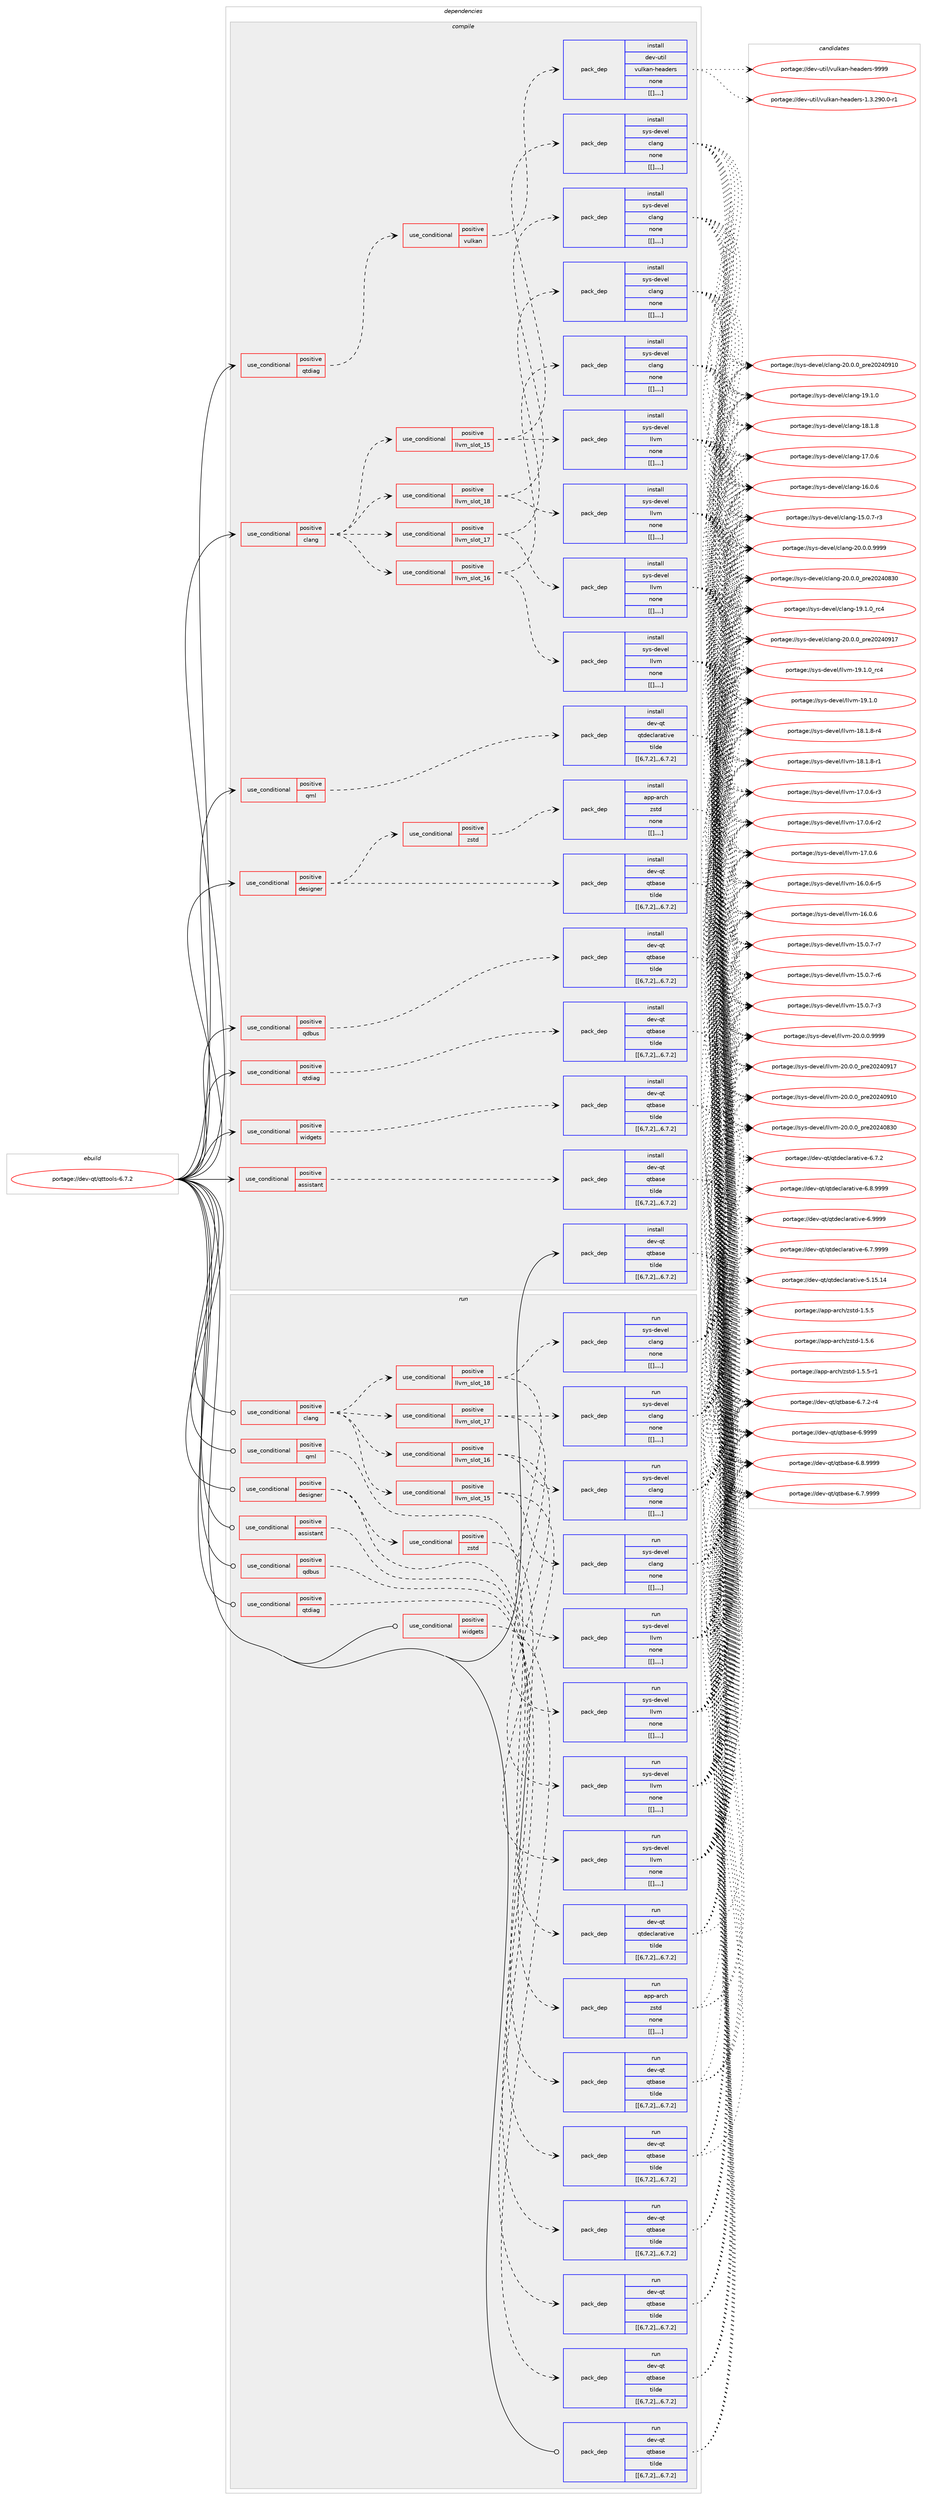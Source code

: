 digraph prolog {

# *************
# Graph options
# *************

newrank=true;
concentrate=true;
compound=true;
graph [rankdir=LR,fontname=Helvetica,fontsize=10,ranksep=1.5];#, ranksep=2.5, nodesep=0.2];
edge  [arrowhead=vee];
node  [fontname=Helvetica,fontsize=10];

# **********
# The ebuild
# **********

subgraph cluster_leftcol {
color=gray;
label=<<i>ebuild</i>>;
id [label="portage://dev-qt/qttools-6.7.2", color=red, width=4, href="../dev-qt/qttools-6.7.2.svg"];
}

# ****************
# The dependencies
# ****************

subgraph cluster_midcol {
color=gray;
label=<<i>dependencies</i>>;
subgraph cluster_compile {
fillcolor="#eeeeee";
style=filled;
label=<<i>compile</i>>;
subgraph cond44314 {
dependency174627 [label=<<TABLE BORDER="0" CELLBORDER="1" CELLSPACING="0" CELLPADDING="4"><TR><TD ROWSPAN="3" CELLPADDING="10">use_conditional</TD></TR><TR><TD>positive</TD></TR><TR><TD>assistant</TD></TR></TABLE>>, shape=none, color=red];
subgraph pack129050 {
dependency174628 [label=<<TABLE BORDER="0" CELLBORDER="1" CELLSPACING="0" CELLPADDING="4" WIDTH="220"><TR><TD ROWSPAN="6" CELLPADDING="30">pack_dep</TD></TR><TR><TD WIDTH="110">install</TD></TR><TR><TD>dev-qt</TD></TR><TR><TD>qtbase</TD></TR><TR><TD>tilde</TD></TR><TR><TD>[[6,7,2],,,6.7.2]</TD></TR></TABLE>>, shape=none, color=blue];
}
dependency174627:e -> dependency174628:w [weight=20,style="dashed",arrowhead="vee"];
}
id:e -> dependency174627:w [weight=20,style="solid",arrowhead="vee"];
subgraph cond44315 {
dependency174629 [label=<<TABLE BORDER="0" CELLBORDER="1" CELLSPACING="0" CELLPADDING="4"><TR><TD ROWSPAN="3" CELLPADDING="10">use_conditional</TD></TR><TR><TD>positive</TD></TR><TR><TD>clang</TD></TR></TABLE>>, shape=none, color=red];
subgraph cond44316 {
dependency174630 [label=<<TABLE BORDER="0" CELLBORDER="1" CELLSPACING="0" CELLPADDING="4"><TR><TD ROWSPAN="3" CELLPADDING="10">use_conditional</TD></TR><TR><TD>positive</TD></TR><TR><TD>llvm_slot_15</TD></TR></TABLE>>, shape=none, color=red];
subgraph pack129051 {
dependency174631 [label=<<TABLE BORDER="0" CELLBORDER="1" CELLSPACING="0" CELLPADDING="4" WIDTH="220"><TR><TD ROWSPAN="6" CELLPADDING="30">pack_dep</TD></TR><TR><TD WIDTH="110">install</TD></TR><TR><TD>sys-devel</TD></TR><TR><TD>clang</TD></TR><TR><TD>none</TD></TR><TR><TD>[[],,,,]</TD></TR></TABLE>>, shape=none, color=blue];
}
dependency174630:e -> dependency174631:w [weight=20,style="dashed",arrowhead="vee"];
subgraph pack129052 {
dependency174632 [label=<<TABLE BORDER="0" CELLBORDER="1" CELLSPACING="0" CELLPADDING="4" WIDTH="220"><TR><TD ROWSPAN="6" CELLPADDING="30">pack_dep</TD></TR><TR><TD WIDTH="110">install</TD></TR><TR><TD>sys-devel</TD></TR><TR><TD>llvm</TD></TR><TR><TD>none</TD></TR><TR><TD>[[],,,,]</TD></TR></TABLE>>, shape=none, color=blue];
}
dependency174630:e -> dependency174632:w [weight=20,style="dashed",arrowhead="vee"];
}
dependency174629:e -> dependency174630:w [weight=20,style="dashed",arrowhead="vee"];
subgraph cond44317 {
dependency174633 [label=<<TABLE BORDER="0" CELLBORDER="1" CELLSPACING="0" CELLPADDING="4"><TR><TD ROWSPAN="3" CELLPADDING="10">use_conditional</TD></TR><TR><TD>positive</TD></TR><TR><TD>llvm_slot_16</TD></TR></TABLE>>, shape=none, color=red];
subgraph pack129053 {
dependency174634 [label=<<TABLE BORDER="0" CELLBORDER="1" CELLSPACING="0" CELLPADDING="4" WIDTH="220"><TR><TD ROWSPAN="6" CELLPADDING="30">pack_dep</TD></TR><TR><TD WIDTH="110">install</TD></TR><TR><TD>sys-devel</TD></TR><TR><TD>clang</TD></TR><TR><TD>none</TD></TR><TR><TD>[[],,,,]</TD></TR></TABLE>>, shape=none, color=blue];
}
dependency174633:e -> dependency174634:w [weight=20,style="dashed",arrowhead="vee"];
subgraph pack129054 {
dependency174635 [label=<<TABLE BORDER="0" CELLBORDER="1" CELLSPACING="0" CELLPADDING="4" WIDTH="220"><TR><TD ROWSPAN="6" CELLPADDING="30">pack_dep</TD></TR><TR><TD WIDTH="110">install</TD></TR><TR><TD>sys-devel</TD></TR><TR><TD>llvm</TD></TR><TR><TD>none</TD></TR><TR><TD>[[],,,,]</TD></TR></TABLE>>, shape=none, color=blue];
}
dependency174633:e -> dependency174635:w [weight=20,style="dashed",arrowhead="vee"];
}
dependency174629:e -> dependency174633:w [weight=20,style="dashed",arrowhead="vee"];
subgraph cond44318 {
dependency174636 [label=<<TABLE BORDER="0" CELLBORDER="1" CELLSPACING="0" CELLPADDING="4"><TR><TD ROWSPAN="3" CELLPADDING="10">use_conditional</TD></TR><TR><TD>positive</TD></TR><TR><TD>llvm_slot_17</TD></TR></TABLE>>, shape=none, color=red];
subgraph pack129055 {
dependency174637 [label=<<TABLE BORDER="0" CELLBORDER="1" CELLSPACING="0" CELLPADDING="4" WIDTH="220"><TR><TD ROWSPAN="6" CELLPADDING="30">pack_dep</TD></TR><TR><TD WIDTH="110">install</TD></TR><TR><TD>sys-devel</TD></TR><TR><TD>clang</TD></TR><TR><TD>none</TD></TR><TR><TD>[[],,,,]</TD></TR></TABLE>>, shape=none, color=blue];
}
dependency174636:e -> dependency174637:w [weight=20,style="dashed",arrowhead="vee"];
subgraph pack129056 {
dependency174638 [label=<<TABLE BORDER="0" CELLBORDER="1" CELLSPACING="0" CELLPADDING="4" WIDTH="220"><TR><TD ROWSPAN="6" CELLPADDING="30">pack_dep</TD></TR><TR><TD WIDTH="110">install</TD></TR><TR><TD>sys-devel</TD></TR><TR><TD>llvm</TD></TR><TR><TD>none</TD></TR><TR><TD>[[],,,,]</TD></TR></TABLE>>, shape=none, color=blue];
}
dependency174636:e -> dependency174638:w [weight=20,style="dashed",arrowhead="vee"];
}
dependency174629:e -> dependency174636:w [weight=20,style="dashed",arrowhead="vee"];
subgraph cond44319 {
dependency174639 [label=<<TABLE BORDER="0" CELLBORDER="1" CELLSPACING="0" CELLPADDING="4"><TR><TD ROWSPAN="3" CELLPADDING="10">use_conditional</TD></TR><TR><TD>positive</TD></TR><TR><TD>llvm_slot_18</TD></TR></TABLE>>, shape=none, color=red];
subgraph pack129057 {
dependency174640 [label=<<TABLE BORDER="0" CELLBORDER="1" CELLSPACING="0" CELLPADDING="4" WIDTH="220"><TR><TD ROWSPAN="6" CELLPADDING="30">pack_dep</TD></TR><TR><TD WIDTH="110">install</TD></TR><TR><TD>sys-devel</TD></TR><TR><TD>clang</TD></TR><TR><TD>none</TD></TR><TR><TD>[[],,,,]</TD></TR></TABLE>>, shape=none, color=blue];
}
dependency174639:e -> dependency174640:w [weight=20,style="dashed",arrowhead="vee"];
subgraph pack129058 {
dependency174641 [label=<<TABLE BORDER="0" CELLBORDER="1" CELLSPACING="0" CELLPADDING="4" WIDTH="220"><TR><TD ROWSPAN="6" CELLPADDING="30">pack_dep</TD></TR><TR><TD WIDTH="110">install</TD></TR><TR><TD>sys-devel</TD></TR><TR><TD>llvm</TD></TR><TR><TD>none</TD></TR><TR><TD>[[],,,,]</TD></TR></TABLE>>, shape=none, color=blue];
}
dependency174639:e -> dependency174641:w [weight=20,style="dashed",arrowhead="vee"];
}
dependency174629:e -> dependency174639:w [weight=20,style="dashed",arrowhead="vee"];
}
id:e -> dependency174629:w [weight=20,style="solid",arrowhead="vee"];
subgraph cond44320 {
dependency174642 [label=<<TABLE BORDER="0" CELLBORDER="1" CELLSPACING="0" CELLPADDING="4"><TR><TD ROWSPAN="3" CELLPADDING="10">use_conditional</TD></TR><TR><TD>positive</TD></TR><TR><TD>designer</TD></TR></TABLE>>, shape=none, color=red];
subgraph pack129059 {
dependency174643 [label=<<TABLE BORDER="0" CELLBORDER="1" CELLSPACING="0" CELLPADDING="4" WIDTH="220"><TR><TD ROWSPAN="6" CELLPADDING="30">pack_dep</TD></TR><TR><TD WIDTH="110">install</TD></TR><TR><TD>dev-qt</TD></TR><TR><TD>qtbase</TD></TR><TR><TD>tilde</TD></TR><TR><TD>[[6,7,2],,,6.7.2]</TD></TR></TABLE>>, shape=none, color=blue];
}
dependency174642:e -> dependency174643:w [weight=20,style="dashed",arrowhead="vee"];
subgraph cond44321 {
dependency174644 [label=<<TABLE BORDER="0" CELLBORDER="1" CELLSPACING="0" CELLPADDING="4"><TR><TD ROWSPAN="3" CELLPADDING="10">use_conditional</TD></TR><TR><TD>positive</TD></TR><TR><TD>zstd</TD></TR></TABLE>>, shape=none, color=red];
subgraph pack129060 {
dependency174645 [label=<<TABLE BORDER="0" CELLBORDER="1" CELLSPACING="0" CELLPADDING="4" WIDTH="220"><TR><TD ROWSPAN="6" CELLPADDING="30">pack_dep</TD></TR><TR><TD WIDTH="110">install</TD></TR><TR><TD>app-arch</TD></TR><TR><TD>zstd</TD></TR><TR><TD>none</TD></TR><TR><TD>[[],,,,]</TD></TR></TABLE>>, shape=none, color=blue];
}
dependency174644:e -> dependency174645:w [weight=20,style="dashed",arrowhead="vee"];
}
dependency174642:e -> dependency174644:w [weight=20,style="dashed",arrowhead="vee"];
}
id:e -> dependency174642:w [weight=20,style="solid",arrowhead="vee"];
subgraph cond44322 {
dependency174646 [label=<<TABLE BORDER="0" CELLBORDER="1" CELLSPACING="0" CELLPADDING="4"><TR><TD ROWSPAN="3" CELLPADDING="10">use_conditional</TD></TR><TR><TD>positive</TD></TR><TR><TD>qdbus</TD></TR></TABLE>>, shape=none, color=red];
subgraph pack129061 {
dependency174647 [label=<<TABLE BORDER="0" CELLBORDER="1" CELLSPACING="0" CELLPADDING="4" WIDTH="220"><TR><TD ROWSPAN="6" CELLPADDING="30">pack_dep</TD></TR><TR><TD WIDTH="110">install</TD></TR><TR><TD>dev-qt</TD></TR><TR><TD>qtbase</TD></TR><TR><TD>tilde</TD></TR><TR><TD>[[6,7,2],,,6.7.2]</TD></TR></TABLE>>, shape=none, color=blue];
}
dependency174646:e -> dependency174647:w [weight=20,style="dashed",arrowhead="vee"];
}
id:e -> dependency174646:w [weight=20,style="solid",arrowhead="vee"];
subgraph cond44323 {
dependency174648 [label=<<TABLE BORDER="0" CELLBORDER="1" CELLSPACING="0" CELLPADDING="4"><TR><TD ROWSPAN="3" CELLPADDING="10">use_conditional</TD></TR><TR><TD>positive</TD></TR><TR><TD>qml</TD></TR></TABLE>>, shape=none, color=red];
subgraph pack129062 {
dependency174649 [label=<<TABLE BORDER="0" CELLBORDER="1" CELLSPACING="0" CELLPADDING="4" WIDTH="220"><TR><TD ROWSPAN="6" CELLPADDING="30">pack_dep</TD></TR><TR><TD WIDTH="110">install</TD></TR><TR><TD>dev-qt</TD></TR><TR><TD>qtdeclarative</TD></TR><TR><TD>tilde</TD></TR><TR><TD>[[6,7,2],,,6.7.2]</TD></TR></TABLE>>, shape=none, color=blue];
}
dependency174648:e -> dependency174649:w [weight=20,style="dashed",arrowhead="vee"];
}
id:e -> dependency174648:w [weight=20,style="solid",arrowhead="vee"];
subgraph cond44324 {
dependency174650 [label=<<TABLE BORDER="0" CELLBORDER="1" CELLSPACING="0" CELLPADDING="4"><TR><TD ROWSPAN="3" CELLPADDING="10">use_conditional</TD></TR><TR><TD>positive</TD></TR><TR><TD>qtdiag</TD></TR></TABLE>>, shape=none, color=red];
subgraph cond44325 {
dependency174651 [label=<<TABLE BORDER="0" CELLBORDER="1" CELLSPACING="0" CELLPADDING="4"><TR><TD ROWSPAN="3" CELLPADDING="10">use_conditional</TD></TR><TR><TD>positive</TD></TR><TR><TD>vulkan</TD></TR></TABLE>>, shape=none, color=red];
subgraph pack129063 {
dependency174652 [label=<<TABLE BORDER="0" CELLBORDER="1" CELLSPACING="0" CELLPADDING="4" WIDTH="220"><TR><TD ROWSPAN="6" CELLPADDING="30">pack_dep</TD></TR><TR><TD WIDTH="110">install</TD></TR><TR><TD>dev-util</TD></TR><TR><TD>vulkan-headers</TD></TR><TR><TD>none</TD></TR><TR><TD>[[],,,,]</TD></TR></TABLE>>, shape=none, color=blue];
}
dependency174651:e -> dependency174652:w [weight=20,style="dashed",arrowhead="vee"];
}
dependency174650:e -> dependency174651:w [weight=20,style="dashed",arrowhead="vee"];
}
id:e -> dependency174650:w [weight=20,style="solid",arrowhead="vee"];
subgraph cond44326 {
dependency174653 [label=<<TABLE BORDER="0" CELLBORDER="1" CELLSPACING="0" CELLPADDING="4"><TR><TD ROWSPAN="3" CELLPADDING="10">use_conditional</TD></TR><TR><TD>positive</TD></TR><TR><TD>qtdiag</TD></TR></TABLE>>, shape=none, color=red];
subgraph pack129064 {
dependency174654 [label=<<TABLE BORDER="0" CELLBORDER="1" CELLSPACING="0" CELLPADDING="4" WIDTH="220"><TR><TD ROWSPAN="6" CELLPADDING="30">pack_dep</TD></TR><TR><TD WIDTH="110">install</TD></TR><TR><TD>dev-qt</TD></TR><TR><TD>qtbase</TD></TR><TR><TD>tilde</TD></TR><TR><TD>[[6,7,2],,,6.7.2]</TD></TR></TABLE>>, shape=none, color=blue];
}
dependency174653:e -> dependency174654:w [weight=20,style="dashed",arrowhead="vee"];
}
id:e -> dependency174653:w [weight=20,style="solid",arrowhead="vee"];
subgraph cond44327 {
dependency174655 [label=<<TABLE BORDER="0" CELLBORDER="1" CELLSPACING="0" CELLPADDING="4"><TR><TD ROWSPAN="3" CELLPADDING="10">use_conditional</TD></TR><TR><TD>positive</TD></TR><TR><TD>widgets</TD></TR></TABLE>>, shape=none, color=red];
subgraph pack129065 {
dependency174656 [label=<<TABLE BORDER="0" CELLBORDER="1" CELLSPACING="0" CELLPADDING="4" WIDTH="220"><TR><TD ROWSPAN="6" CELLPADDING="30">pack_dep</TD></TR><TR><TD WIDTH="110">install</TD></TR><TR><TD>dev-qt</TD></TR><TR><TD>qtbase</TD></TR><TR><TD>tilde</TD></TR><TR><TD>[[6,7,2],,,6.7.2]</TD></TR></TABLE>>, shape=none, color=blue];
}
dependency174655:e -> dependency174656:w [weight=20,style="dashed",arrowhead="vee"];
}
id:e -> dependency174655:w [weight=20,style="solid",arrowhead="vee"];
subgraph pack129066 {
dependency174657 [label=<<TABLE BORDER="0" CELLBORDER="1" CELLSPACING="0" CELLPADDING="4" WIDTH="220"><TR><TD ROWSPAN="6" CELLPADDING="30">pack_dep</TD></TR><TR><TD WIDTH="110">install</TD></TR><TR><TD>dev-qt</TD></TR><TR><TD>qtbase</TD></TR><TR><TD>tilde</TD></TR><TR><TD>[[6,7,2],,,6.7.2]</TD></TR></TABLE>>, shape=none, color=blue];
}
id:e -> dependency174657:w [weight=20,style="solid",arrowhead="vee"];
}
subgraph cluster_compileandrun {
fillcolor="#eeeeee";
style=filled;
label=<<i>compile and run</i>>;
}
subgraph cluster_run {
fillcolor="#eeeeee";
style=filled;
label=<<i>run</i>>;
subgraph cond44328 {
dependency174658 [label=<<TABLE BORDER="0" CELLBORDER="1" CELLSPACING="0" CELLPADDING="4"><TR><TD ROWSPAN="3" CELLPADDING="10">use_conditional</TD></TR><TR><TD>positive</TD></TR><TR><TD>assistant</TD></TR></TABLE>>, shape=none, color=red];
subgraph pack129067 {
dependency174659 [label=<<TABLE BORDER="0" CELLBORDER="1" CELLSPACING="0" CELLPADDING="4" WIDTH="220"><TR><TD ROWSPAN="6" CELLPADDING="30">pack_dep</TD></TR><TR><TD WIDTH="110">run</TD></TR><TR><TD>dev-qt</TD></TR><TR><TD>qtbase</TD></TR><TR><TD>tilde</TD></TR><TR><TD>[[6,7,2],,,6.7.2]</TD></TR></TABLE>>, shape=none, color=blue];
}
dependency174658:e -> dependency174659:w [weight=20,style="dashed",arrowhead="vee"];
}
id:e -> dependency174658:w [weight=20,style="solid",arrowhead="odot"];
subgraph cond44329 {
dependency174660 [label=<<TABLE BORDER="0" CELLBORDER="1" CELLSPACING="0" CELLPADDING="4"><TR><TD ROWSPAN="3" CELLPADDING="10">use_conditional</TD></TR><TR><TD>positive</TD></TR><TR><TD>clang</TD></TR></TABLE>>, shape=none, color=red];
subgraph cond44330 {
dependency174661 [label=<<TABLE BORDER="0" CELLBORDER="1" CELLSPACING="0" CELLPADDING="4"><TR><TD ROWSPAN="3" CELLPADDING="10">use_conditional</TD></TR><TR><TD>positive</TD></TR><TR><TD>llvm_slot_15</TD></TR></TABLE>>, shape=none, color=red];
subgraph pack129068 {
dependency174662 [label=<<TABLE BORDER="0" CELLBORDER="1" CELLSPACING="0" CELLPADDING="4" WIDTH="220"><TR><TD ROWSPAN="6" CELLPADDING="30">pack_dep</TD></TR><TR><TD WIDTH="110">run</TD></TR><TR><TD>sys-devel</TD></TR><TR><TD>clang</TD></TR><TR><TD>none</TD></TR><TR><TD>[[],,,,]</TD></TR></TABLE>>, shape=none, color=blue];
}
dependency174661:e -> dependency174662:w [weight=20,style="dashed",arrowhead="vee"];
subgraph pack129069 {
dependency174663 [label=<<TABLE BORDER="0" CELLBORDER="1" CELLSPACING="0" CELLPADDING="4" WIDTH="220"><TR><TD ROWSPAN="6" CELLPADDING="30">pack_dep</TD></TR><TR><TD WIDTH="110">run</TD></TR><TR><TD>sys-devel</TD></TR><TR><TD>llvm</TD></TR><TR><TD>none</TD></TR><TR><TD>[[],,,,]</TD></TR></TABLE>>, shape=none, color=blue];
}
dependency174661:e -> dependency174663:w [weight=20,style="dashed",arrowhead="vee"];
}
dependency174660:e -> dependency174661:w [weight=20,style="dashed",arrowhead="vee"];
subgraph cond44331 {
dependency174664 [label=<<TABLE BORDER="0" CELLBORDER="1" CELLSPACING="0" CELLPADDING="4"><TR><TD ROWSPAN="3" CELLPADDING="10">use_conditional</TD></TR><TR><TD>positive</TD></TR><TR><TD>llvm_slot_16</TD></TR></TABLE>>, shape=none, color=red];
subgraph pack129070 {
dependency174665 [label=<<TABLE BORDER="0" CELLBORDER="1" CELLSPACING="0" CELLPADDING="4" WIDTH="220"><TR><TD ROWSPAN="6" CELLPADDING="30">pack_dep</TD></TR><TR><TD WIDTH="110">run</TD></TR><TR><TD>sys-devel</TD></TR><TR><TD>clang</TD></TR><TR><TD>none</TD></TR><TR><TD>[[],,,,]</TD></TR></TABLE>>, shape=none, color=blue];
}
dependency174664:e -> dependency174665:w [weight=20,style="dashed",arrowhead="vee"];
subgraph pack129071 {
dependency174666 [label=<<TABLE BORDER="0" CELLBORDER="1" CELLSPACING="0" CELLPADDING="4" WIDTH="220"><TR><TD ROWSPAN="6" CELLPADDING="30">pack_dep</TD></TR><TR><TD WIDTH="110">run</TD></TR><TR><TD>sys-devel</TD></TR><TR><TD>llvm</TD></TR><TR><TD>none</TD></TR><TR><TD>[[],,,,]</TD></TR></TABLE>>, shape=none, color=blue];
}
dependency174664:e -> dependency174666:w [weight=20,style="dashed",arrowhead="vee"];
}
dependency174660:e -> dependency174664:w [weight=20,style="dashed",arrowhead="vee"];
subgraph cond44332 {
dependency174667 [label=<<TABLE BORDER="0" CELLBORDER="1" CELLSPACING="0" CELLPADDING="4"><TR><TD ROWSPAN="3" CELLPADDING="10">use_conditional</TD></TR><TR><TD>positive</TD></TR><TR><TD>llvm_slot_17</TD></TR></TABLE>>, shape=none, color=red];
subgraph pack129072 {
dependency174668 [label=<<TABLE BORDER="0" CELLBORDER="1" CELLSPACING="0" CELLPADDING="4" WIDTH="220"><TR><TD ROWSPAN="6" CELLPADDING="30">pack_dep</TD></TR><TR><TD WIDTH="110">run</TD></TR><TR><TD>sys-devel</TD></TR><TR><TD>clang</TD></TR><TR><TD>none</TD></TR><TR><TD>[[],,,,]</TD></TR></TABLE>>, shape=none, color=blue];
}
dependency174667:e -> dependency174668:w [weight=20,style="dashed",arrowhead="vee"];
subgraph pack129073 {
dependency174669 [label=<<TABLE BORDER="0" CELLBORDER="1" CELLSPACING="0" CELLPADDING="4" WIDTH="220"><TR><TD ROWSPAN="6" CELLPADDING="30">pack_dep</TD></TR><TR><TD WIDTH="110">run</TD></TR><TR><TD>sys-devel</TD></TR><TR><TD>llvm</TD></TR><TR><TD>none</TD></TR><TR><TD>[[],,,,]</TD></TR></TABLE>>, shape=none, color=blue];
}
dependency174667:e -> dependency174669:w [weight=20,style="dashed",arrowhead="vee"];
}
dependency174660:e -> dependency174667:w [weight=20,style="dashed",arrowhead="vee"];
subgraph cond44333 {
dependency174670 [label=<<TABLE BORDER="0" CELLBORDER="1" CELLSPACING="0" CELLPADDING="4"><TR><TD ROWSPAN="3" CELLPADDING="10">use_conditional</TD></TR><TR><TD>positive</TD></TR><TR><TD>llvm_slot_18</TD></TR></TABLE>>, shape=none, color=red];
subgraph pack129074 {
dependency174671 [label=<<TABLE BORDER="0" CELLBORDER="1" CELLSPACING="0" CELLPADDING="4" WIDTH="220"><TR><TD ROWSPAN="6" CELLPADDING="30">pack_dep</TD></TR><TR><TD WIDTH="110">run</TD></TR><TR><TD>sys-devel</TD></TR><TR><TD>clang</TD></TR><TR><TD>none</TD></TR><TR><TD>[[],,,,]</TD></TR></TABLE>>, shape=none, color=blue];
}
dependency174670:e -> dependency174671:w [weight=20,style="dashed",arrowhead="vee"];
subgraph pack129075 {
dependency174672 [label=<<TABLE BORDER="0" CELLBORDER="1" CELLSPACING="0" CELLPADDING="4" WIDTH="220"><TR><TD ROWSPAN="6" CELLPADDING="30">pack_dep</TD></TR><TR><TD WIDTH="110">run</TD></TR><TR><TD>sys-devel</TD></TR><TR><TD>llvm</TD></TR><TR><TD>none</TD></TR><TR><TD>[[],,,,]</TD></TR></TABLE>>, shape=none, color=blue];
}
dependency174670:e -> dependency174672:w [weight=20,style="dashed",arrowhead="vee"];
}
dependency174660:e -> dependency174670:w [weight=20,style="dashed",arrowhead="vee"];
}
id:e -> dependency174660:w [weight=20,style="solid",arrowhead="odot"];
subgraph cond44334 {
dependency174673 [label=<<TABLE BORDER="0" CELLBORDER="1" CELLSPACING="0" CELLPADDING="4"><TR><TD ROWSPAN="3" CELLPADDING="10">use_conditional</TD></TR><TR><TD>positive</TD></TR><TR><TD>designer</TD></TR></TABLE>>, shape=none, color=red];
subgraph pack129076 {
dependency174674 [label=<<TABLE BORDER="0" CELLBORDER="1" CELLSPACING="0" CELLPADDING="4" WIDTH="220"><TR><TD ROWSPAN="6" CELLPADDING="30">pack_dep</TD></TR><TR><TD WIDTH="110">run</TD></TR><TR><TD>dev-qt</TD></TR><TR><TD>qtbase</TD></TR><TR><TD>tilde</TD></TR><TR><TD>[[6,7,2],,,6.7.2]</TD></TR></TABLE>>, shape=none, color=blue];
}
dependency174673:e -> dependency174674:w [weight=20,style="dashed",arrowhead="vee"];
subgraph cond44335 {
dependency174675 [label=<<TABLE BORDER="0" CELLBORDER="1" CELLSPACING="0" CELLPADDING="4"><TR><TD ROWSPAN="3" CELLPADDING="10">use_conditional</TD></TR><TR><TD>positive</TD></TR><TR><TD>zstd</TD></TR></TABLE>>, shape=none, color=red];
subgraph pack129077 {
dependency174676 [label=<<TABLE BORDER="0" CELLBORDER="1" CELLSPACING="0" CELLPADDING="4" WIDTH="220"><TR><TD ROWSPAN="6" CELLPADDING="30">pack_dep</TD></TR><TR><TD WIDTH="110">run</TD></TR><TR><TD>app-arch</TD></TR><TR><TD>zstd</TD></TR><TR><TD>none</TD></TR><TR><TD>[[],,,,]</TD></TR></TABLE>>, shape=none, color=blue];
}
dependency174675:e -> dependency174676:w [weight=20,style="dashed",arrowhead="vee"];
}
dependency174673:e -> dependency174675:w [weight=20,style="dashed",arrowhead="vee"];
}
id:e -> dependency174673:w [weight=20,style="solid",arrowhead="odot"];
subgraph cond44336 {
dependency174677 [label=<<TABLE BORDER="0" CELLBORDER="1" CELLSPACING="0" CELLPADDING="4"><TR><TD ROWSPAN="3" CELLPADDING="10">use_conditional</TD></TR><TR><TD>positive</TD></TR><TR><TD>qdbus</TD></TR></TABLE>>, shape=none, color=red];
subgraph pack129078 {
dependency174678 [label=<<TABLE BORDER="0" CELLBORDER="1" CELLSPACING="0" CELLPADDING="4" WIDTH="220"><TR><TD ROWSPAN="6" CELLPADDING="30">pack_dep</TD></TR><TR><TD WIDTH="110">run</TD></TR><TR><TD>dev-qt</TD></TR><TR><TD>qtbase</TD></TR><TR><TD>tilde</TD></TR><TR><TD>[[6,7,2],,,6.7.2]</TD></TR></TABLE>>, shape=none, color=blue];
}
dependency174677:e -> dependency174678:w [weight=20,style="dashed",arrowhead="vee"];
}
id:e -> dependency174677:w [weight=20,style="solid",arrowhead="odot"];
subgraph cond44337 {
dependency174679 [label=<<TABLE BORDER="0" CELLBORDER="1" CELLSPACING="0" CELLPADDING="4"><TR><TD ROWSPAN="3" CELLPADDING="10">use_conditional</TD></TR><TR><TD>positive</TD></TR><TR><TD>qml</TD></TR></TABLE>>, shape=none, color=red];
subgraph pack129079 {
dependency174680 [label=<<TABLE BORDER="0" CELLBORDER="1" CELLSPACING="0" CELLPADDING="4" WIDTH="220"><TR><TD ROWSPAN="6" CELLPADDING="30">pack_dep</TD></TR><TR><TD WIDTH="110">run</TD></TR><TR><TD>dev-qt</TD></TR><TR><TD>qtdeclarative</TD></TR><TR><TD>tilde</TD></TR><TR><TD>[[6,7,2],,,6.7.2]</TD></TR></TABLE>>, shape=none, color=blue];
}
dependency174679:e -> dependency174680:w [weight=20,style="dashed",arrowhead="vee"];
}
id:e -> dependency174679:w [weight=20,style="solid",arrowhead="odot"];
subgraph cond44338 {
dependency174681 [label=<<TABLE BORDER="0" CELLBORDER="1" CELLSPACING="0" CELLPADDING="4"><TR><TD ROWSPAN="3" CELLPADDING="10">use_conditional</TD></TR><TR><TD>positive</TD></TR><TR><TD>qtdiag</TD></TR></TABLE>>, shape=none, color=red];
subgraph pack129080 {
dependency174682 [label=<<TABLE BORDER="0" CELLBORDER="1" CELLSPACING="0" CELLPADDING="4" WIDTH="220"><TR><TD ROWSPAN="6" CELLPADDING="30">pack_dep</TD></TR><TR><TD WIDTH="110">run</TD></TR><TR><TD>dev-qt</TD></TR><TR><TD>qtbase</TD></TR><TR><TD>tilde</TD></TR><TR><TD>[[6,7,2],,,6.7.2]</TD></TR></TABLE>>, shape=none, color=blue];
}
dependency174681:e -> dependency174682:w [weight=20,style="dashed",arrowhead="vee"];
}
id:e -> dependency174681:w [weight=20,style="solid",arrowhead="odot"];
subgraph cond44339 {
dependency174683 [label=<<TABLE BORDER="0" CELLBORDER="1" CELLSPACING="0" CELLPADDING="4"><TR><TD ROWSPAN="3" CELLPADDING="10">use_conditional</TD></TR><TR><TD>positive</TD></TR><TR><TD>widgets</TD></TR></TABLE>>, shape=none, color=red];
subgraph pack129081 {
dependency174684 [label=<<TABLE BORDER="0" CELLBORDER="1" CELLSPACING="0" CELLPADDING="4" WIDTH="220"><TR><TD ROWSPAN="6" CELLPADDING="30">pack_dep</TD></TR><TR><TD WIDTH="110">run</TD></TR><TR><TD>dev-qt</TD></TR><TR><TD>qtbase</TD></TR><TR><TD>tilde</TD></TR><TR><TD>[[6,7,2],,,6.7.2]</TD></TR></TABLE>>, shape=none, color=blue];
}
dependency174683:e -> dependency174684:w [weight=20,style="dashed",arrowhead="vee"];
}
id:e -> dependency174683:w [weight=20,style="solid",arrowhead="odot"];
subgraph pack129082 {
dependency174685 [label=<<TABLE BORDER="0" CELLBORDER="1" CELLSPACING="0" CELLPADDING="4" WIDTH="220"><TR><TD ROWSPAN="6" CELLPADDING="30">pack_dep</TD></TR><TR><TD WIDTH="110">run</TD></TR><TR><TD>dev-qt</TD></TR><TR><TD>qtbase</TD></TR><TR><TD>tilde</TD></TR><TR><TD>[[6,7,2],,,6.7.2]</TD></TR></TABLE>>, shape=none, color=blue];
}
id:e -> dependency174685:w [weight=20,style="solid",arrowhead="odot"];
}
}

# **************
# The candidates
# **************

subgraph cluster_choices {
rank=same;
color=gray;
label=<<i>candidates</i>>;

subgraph choice129050 {
color=black;
nodesep=1;
choice1001011184511311647113116989711510145544657575757 [label="portage://dev-qt/qtbase-6.9999", color=red, width=4,href="../dev-qt/qtbase-6.9999.svg"];
choice10010111845113116471131169897115101455446564657575757 [label="portage://dev-qt/qtbase-6.8.9999", color=red, width=4,href="../dev-qt/qtbase-6.8.9999.svg"];
choice10010111845113116471131169897115101455446554657575757 [label="portage://dev-qt/qtbase-6.7.9999", color=red, width=4,href="../dev-qt/qtbase-6.7.9999.svg"];
choice100101118451131164711311698971151014554465546504511452 [label="portage://dev-qt/qtbase-6.7.2-r4", color=red, width=4,href="../dev-qt/qtbase-6.7.2-r4.svg"];
dependency174628:e -> choice1001011184511311647113116989711510145544657575757:w [style=dotted,weight="100"];
dependency174628:e -> choice10010111845113116471131169897115101455446564657575757:w [style=dotted,weight="100"];
dependency174628:e -> choice10010111845113116471131169897115101455446554657575757:w [style=dotted,weight="100"];
dependency174628:e -> choice100101118451131164711311698971151014554465546504511452:w [style=dotted,weight="100"];
}
subgraph choice129051 {
color=black;
nodesep=1;
choice11512111545100101118101108479910897110103455048464846484657575757 [label="portage://sys-devel/clang-20.0.0.9999", color=red, width=4,href="../sys-devel/clang-20.0.0.9999.svg"];
choice1151211154510010111810110847991089711010345504846484648951121141015048505248574955 [label="portage://sys-devel/clang-20.0.0_pre20240917", color=red, width=4,href="../sys-devel/clang-20.0.0_pre20240917.svg"];
choice1151211154510010111810110847991089711010345504846484648951121141015048505248574948 [label="portage://sys-devel/clang-20.0.0_pre20240910", color=red, width=4,href="../sys-devel/clang-20.0.0_pre20240910.svg"];
choice1151211154510010111810110847991089711010345504846484648951121141015048505248565148 [label="portage://sys-devel/clang-20.0.0_pre20240830", color=red, width=4,href="../sys-devel/clang-20.0.0_pre20240830.svg"];
choice1151211154510010111810110847991089711010345495746494648951149952 [label="portage://sys-devel/clang-19.1.0_rc4", color=red, width=4,href="../sys-devel/clang-19.1.0_rc4.svg"];
choice1151211154510010111810110847991089711010345495746494648 [label="portage://sys-devel/clang-19.1.0", color=red, width=4,href="../sys-devel/clang-19.1.0.svg"];
choice1151211154510010111810110847991089711010345495646494656 [label="portage://sys-devel/clang-18.1.8", color=red, width=4,href="../sys-devel/clang-18.1.8.svg"];
choice1151211154510010111810110847991089711010345495546484654 [label="portage://sys-devel/clang-17.0.6", color=red, width=4,href="../sys-devel/clang-17.0.6.svg"];
choice1151211154510010111810110847991089711010345495446484654 [label="portage://sys-devel/clang-16.0.6", color=red, width=4,href="../sys-devel/clang-16.0.6.svg"];
choice11512111545100101118101108479910897110103454953464846554511451 [label="portage://sys-devel/clang-15.0.7-r3", color=red, width=4,href="../sys-devel/clang-15.0.7-r3.svg"];
dependency174631:e -> choice11512111545100101118101108479910897110103455048464846484657575757:w [style=dotted,weight="100"];
dependency174631:e -> choice1151211154510010111810110847991089711010345504846484648951121141015048505248574955:w [style=dotted,weight="100"];
dependency174631:e -> choice1151211154510010111810110847991089711010345504846484648951121141015048505248574948:w [style=dotted,weight="100"];
dependency174631:e -> choice1151211154510010111810110847991089711010345504846484648951121141015048505248565148:w [style=dotted,weight="100"];
dependency174631:e -> choice1151211154510010111810110847991089711010345495746494648951149952:w [style=dotted,weight="100"];
dependency174631:e -> choice1151211154510010111810110847991089711010345495746494648:w [style=dotted,weight="100"];
dependency174631:e -> choice1151211154510010111810110847991089711010345495646494656:w [style=dotted,weight="100"];
dependency174631:e -> choice1151211154510010111810110847991089711010345495546484654:w [style=dotted,weight="100"];
dependency174631:e -> choice1151211154510010111810110847991089711010345495446484654:w [style=dotted,weight="100"];
dependency174631:e -> choice11512111545100101118101108479910897110103454953464846554511451:w [style=dotted,weight="100"];
}
subgraph choice129052 {
color=black;
nodesep=1;
choice1151211154510010111810110847108108118109455048464846484657575757 [label="portage://sys-devel/llvm-20.0.0.9999", color=red, width=4,href="../sys-devel/llvm-20.0.0.9999.svg"];
choice115121115451001011181011084710810811810945504846484648951121141015048505248574955 [label="portage://sys-devel/llvm-20.0.0_pre20240917", color=red, width=4,href="../sys-devel/llvm-20.0.0_pre20240917.svg"];
choice115121115451001011181011084710810811810945504846484648951121141015048505248574948 [label="portage://sys-devel/llvm-20.0.0_pre20240910", color=red, width=4,href="../sys-devel/llvm-20.0.0_pre20240910.svg"];
choice115121115451001011181011084710810811810945504846484648951121141015048505248565148 [label="portage://sys-devel/llvm-20.0.0_pre20240830", color=red, width=4,href="../sys-devel/llvm-20.0.0_pre20240830.svg"];
choice115121115451001011181011084710810811810945495746494648951149952 [label="portage://sys-devel/llvm-19.1.0_rc4", color=red, width=4,href="../sys-devel/llvm-19.1.0_rc4.svg"];
choice115121115451001011181011084710810811810945495746494648 [label="portage://sys-devel/llvm-19.1.0", color=red, width=4,href="../sys-devel/llvm-19.1.0.svg"];
choice1151211154510010111810110847108108118109454956464946564511452 [label="portage://sys-devel/llvm-18.1.8-r4", color=red, width=4,href="../sys-devel/llvm-18.1.8-r4.svg"];
choice1151211154510010111810110847108108118109454956464946564511449 [label="portage://sys-devel/llvm-18.1.8-r1", color=red, width=4,href="../sys-devel/llvm-18.1.8-r1.svg"];
choice1151211154510010111810110847108108118109454955464846544511451 [label="portage://sys-devel/llvm-17.0.6-r3", color=red, width=4,href="../sys-devel/llvm-17.0.6-r3.svg"];
choice1151211154510010111810110847108108118109454955464846544511450 [label="portage://sys-devel/llvm-17.0.6-r2", color=red, width=4,href="../sys-devel/llvm-17.0.6-r2.svg"];
choice115121115451001011181011084710810811810945495546484654 [label="portage://sys-devel/llvm-17.0.6", color=red, width=4,href="../sys-devel/llvm-17.0.6.svg"];
choice1151211154510010111810110847108108118109454954464846544511453 [label="portage://sys-devel/llvm-16.0.6-r5", color=red, width=4,href="../sys-devel/llvm-16.0.6-r5.svg"];
choice115121115451001011181011084710810811810945495446484654 [label="portage://sys-devel/llvm-16.0.6", color=red, width=4,href="../sys-devel/llvm-16.0.6.svg"];
choice1151211154510010111810110847108108118109454953464846554511455 [label="portage://sys-devel/llvm-15.0.7-r7", color=red, width=4,href="../sys-devel/llvm-15.0.7-r7.svg"];
choice1151211154510010111810110847108108118109454953464846554511454 [label="portage://sys-devel/llvm-15.0.7-r6", color=red, width=4,href="../sys-devel/llvm-15.0.7-r6.svg"];
choice1151211154510010111810110847108108118109454953464846554511451 [label="portage://sys-devel/llvm-15.0.7-r3", color=red, width=4,href="../sys-devel/llvm-15.0.7-r3.svg"];
dependency174632:e -> choice1151211154510010111810110847108108118109455048464846484657575757:w [style=dotted,weight="100"];
dependency174632:e -> choice115121115451001011181011084710810811810945504846484648951121141015048505248574955:w [style=dotted,weight="100"];
dependency174632:e -> choice115121115451001011181011084710810811810945504846484648951121141015048505248574948:w [style=dotted,weight="100"];
dependency174632:e -> choice115121115451001011181011084710810811810945504846484648951121141015048505248565148:w [style=dotted,weight="100"];
dependency174632:e -> choice115121115451001011181011084710810811810945495746494648951149952:w [style=dotted,weight="100"];
dependency174632:e -> choice115121115451001011181011084710810811810945495746494648:w [style=dotted,weight="100"];
dependency174632:e -> choice1151211154510010111810110847108108118109454956464946564511452:w [style=dotted,weight="100"];
dependency174632:e -> choice1151211154510010111810110847108108118109454956464946564511449:w [style=dotted,weight="100"];
dependency174632:e -> choice1151211154510010111810110847108108118109454955464846544511451:w [style=dotted,weight="100"];
dependency174632:e -> choice1151211154510010111810110847108108118109454955464846544511450:w [style=dotted,weight="100"];
dependency174632:e -> choice115121115451001011181011084710810811810945495546484654:w [style=dotted,weight="100"];
dependency174632:e -> choice1151211154510010111810110847108108118109454954464846544511453:w [style=dotted,weight="100"];
dependency174632:e -> choice115121115451001011181011084710810811810945495446484654:w [style=dotted,weight="100"];
dependency174632:e -> choice1151211154510010111810110847108108118109454953464846554511455:w [style=dotted,weight="100"];
dependency174632:e -> choice1151211154510010111810110847108108118109454953464846554511454:w [style=dotted,weight="100"];
dependency174632:e -> choice1151211154510010111810110847108108118109454953464846554511451:w [style=dotted,weight="100"];
}
subgraph choice129053 {
color=black;
nodesep=1;
choice11512111545100101118101108479910897110103455048464846484657575757 [label="portage://sys-devel/clang-20.0.0.9999", color=red, width=4,href="../sys-devel/clang-20.0.0.9999.svg"];
choice1151211154510010111810110847991089711010345504846484648951121141015048505248574955 [label="portage://sys-devel/clang-20.0.0_pre20240917", color=red, width=4,href="../sys-devel/clang-20.0.0_pre20240917.svg"];
choice1151211154510010111810110847991089711010345504846484648951121141015048505248574948 [label="portage://sys-devel/clang-20.0.0_pre20240910", color=red, width=4,href="../sys-devel/clang-20.0.0_pre20240910.svg"];
choice1151211154510010111810110847991089711010345504846484648951121141015048505248565148 [label="portage://sys-devel/clang-20.0.0_pre20240830", color=red, width=4,href="../sys-devel/clang-20.0.0_pre20240830.svg"];
choice1151211154510010111810110847991089711010345495746494648951149952 [label="portage://sys-devel/clang-19.1.0_rc4", color=red, width=4,href="../sys-devel/clang-19.1.0_rc4.svg"];
choice1151211154510010111810110847991089711010345495746494648 [label="portage://sys-devel/clang-19.1.0", color=red, width=4,href="../sys-devel/clang-19.1.0.svg"];
choice1151211154510010111810110847991089711010345495646494656 [label="portage://sys-devel/clang-18.1.8", color=red, width=4,href="../sys-devel/clang-18.1.8.svg"];
choice1151211154510010111810110847991089711010345495546484654 [label="portage://sys-devel/clang-17.0.6", color=red, width=4,href="../sys-devel/clang-17.0.6.svg"];
choice1151211154510010111810110847991089711010345495446484654 [label="portage://sys-devel/clang-16.0.6", color=red, width=4,href="../sys-devel/clang-16.0.6.svg"];
choice11512111545100101118101108479910897110103454953464846554511451 [label="portage://sys-devel/clang-15.0.7-r3", color=red, width=4,href="../sys-devel/clang-15.0.7-r3.svg"];
dependency174634:e -> choice11512111545100101118101108479910897110103455048464846484657575757:w [style=dotted,weight="100"];
dependency174634:e -> choice1151211154510010111810110847991089711010345504846484648951121141015048505248574955:w [style=dotted,weight="100"];
dependency174634:e -> choice1151211154510010111810110847991089711010345504846484648951121141015048505248574948:w [style=dotted,weight="100"];
dependency174634:e -> choice1151211154510010111810110847991089711010345504846484648951121141015048505248565148:w [style=dotted,weight="100"];
dependency174634:e -> choice1151211154510010111810110847991089711010345495746494648951149952:w [style=dotted,weight="100"];
dependency174634:e -> choice1151211154510010111810110847991089711010345495746494648:w [style=dotted,weight="100"];
dependency174634:e -> choice1151211154510010111810110847991089711010345495646494656:w [style=dotted,weight="100"];
dependency174634:e -> choice1151211154510010111810110847991089711010345495546484654:w [style=dotted,weight="100"];
dependency174634:e -> choice1151211154510010111810110847991089711010345495446484654:w [style=dotted,weight="100"];
dependency174634:e -> choice11512111545100101118101108479910897110103454953464846554511451:w [style=dotted,weight="100"];
}
subgraph choice129054 {
color=black;
nodesep=1;
choice1151211154510010111810110847108108118109455048464846484657575757 [label="portage://sys-devel/llvm-20.0.0.9999", color=red, width=4,href="../sys-devel/llvm-20.0.0.9999.svg"];
choice115121115451001011181011084710810811810945504846484648951121141015048505248574955 [label="portage://sys-devel/llvm-20.0.0_pre20240917", color=red, width=4,href="../sys-devel/llvm-20.0.0_pre20240917.svg"];
choice115121115451001011181011084710810811810945504846484648951121141015048505248574948 [label="portage://sys-devel/llvm-20.0.0_pre20240910", color=red, width=4,href="../sys-devel/llvm-20.0.0_pre20240910.svg"];
choice115121115451001011181011084710810811810945504846484648951121141015048505248565148 [label="portage://sys-devel/llvm-20.0.0_pre20240830", color=red, width=4,href="../sys-devel/llvm-20.0.0_pre20240830.svg"];
choice115121115451001011181011084710810811810945495746494648951149952 [label="portage://sys-devel/llvm-19.1.0_rc4", color=red, width=4,href="../sys-devel/llvm-19.1.0_rc4.svg"];
choice115121115451001011181011084710810811810945495746494648 [label="portage://sys-devel/llvm-19.1.0", color=red, width=4,href="../sys-devel/llvm-19.1.0.svg"];
choice1151211154510010111810110847108108118109454956464946564511452 [label="portage://sys-devel/llvm-18.1.8-r4", color=red, width=4,href="../sys-devel/llvm-18.1.8-r4.svg"];
choice1151211154510010111810110847108108118109454956464946564511449 [label="portage://sys-devel/llvm-18.1.8-r1", color=red, width=4,href="../sys-devel/llvm-18.1.8-r1.svg"];
choice1151211154510010111810110847108108118109454955464846544511451 [label="portage://sys-devel/llvm-17.0.6-r3", color=red, width=4,href="../sys-devel/llvm-17.0.6-r3.svg"];
choice1151211154510010111810110847108108118109454955464846544511450 [label="portage://sys-devel/llvm-17.0.6-r2", color=red, width=4,href="../sys-devel/llvm-17.0.6-r2.svg"];
choice115121115451001011181011084710810811810945495546484654 [label="portage://sys-devel/llvm-17.0.6", color=red, width=4,href="../sys-devel/llvm-17.0.6.svg"];
choice1151211154510010111810110847108108118109454954464846544511453 [label="portage://sys-devel/llvm-16.0.6-r5", color=red, width=4,href="../sys-devel/llvm-16.0.6-r5.svg"];
choice115121115451001011181011084710810811810945495446484654 [label="portage://sys-devel/llvm-16.0.6", color=red, width=4,href="../sys-devel/llvm-16.0.6.svg"];
choice1151211154510010111810110847108108118109454953464846554511455 [label="portage://sys-devel/llvm-15.0.7-r7", color=red, width=4,href="../sys-devel/llvm-15.0.7-r7.svg"];
choice1151211154510010111810110847108108118109454953464846554511454 [label="portage://sys-devel/llvm-15.0.7-r6", color=red, width=4,href="../sys-devel/llvm-15.0.7-r6.svg"];
choice1151211154510010111810110847108108118109454953464846554511451 [label="portage://sys-devel/llvm-15.0.7-r3", color=red, width=4,href="../sys-devel/llvm-15.0.7-r3.svg"];
dependency174635:e -> choice1151211154510010111810110847108108118109455048464846484657575757:w [style=dotted,weight="100"];
dependency174635:e -> choice115121115451001011181011084710810811810945504846484648951121141015048505248574955:w [style=dotted,weight="100"];
dependency174635:e -> choice115121115451001011181011084710810811810945504846484648951121141015048505248574948:w [style=dotted,weight="100"];
dependency174635:e -> choice115121115451001011181011084710810811810945504846484648951121141015048505248565148:w [style=dotted,weight="100"];
dependency174635:e -> choice115121115451001011181011084710810811810945495746494648951149952:w [style=dotted,weight="100"];
dependency174635:e -> choice115121115451001011181011084710810811810945495746494648:w [style=dotted,weight="100"];
dependency174635:e -> choice1151211154510010111810110847108108118109454956464946564511452:w [style=dotted,weight="100"];
dependency174635:e -> choice1151211154510010111810110847108108118109454956464946564511449:w [style=dotted,weight="100"];
dependency174635:e -> choice1151211154510010111810110847108108118109454955464846544511451:w [style=dotted,weight="100"];
dependency174635:e -> choice1151211154510010111810110847108108118109454955464846544511450:w [style=dotted,weight="100"];
dependency174635:e -> choice115121115451001011181011084710810811810945495546484654:w [style=dotted,weight="100"];
dependency174635:e -> choice1151211154510010111810110847108108118109454954464846544511453:w [style=dotted,weight="100"];
dependency174635:e -> choice115121115451001011181011084710810811810945495446484654:w [style=dotted,weight="100"];
dependency174635:e -> choice1151211154510010111810110847108108118109454953464846554511455:w [style=dotted,weight="100"];
dependency174635:e -> choice1151211154510010111810110847108108118109454953464846554511454:w [style=dotted,weight="100"];
dependency174635:e -> choice1151211154510010111810110847108108118109454953464846554511451:w [style=dotted,weight="100"];
}
subgraph choice129055 {
color=black;
nodesep=1;
choice11512111545100101118101108479910897110103455048464846484657575757 [label="portage://sys-devel/clang-20.0.0.9999", color=red, width=4,href="../sys-devel/clang-20.0.0.9999.svg"];
choice1151211154510010111810110847991089711010345504846484648951121141015048505248574955 [label="portage://sys-devel/clang-20.0.0_pre20240917", color=red, width=4,href="../sys-devel/clang-20.0.0_pre20240917.svg"];
choice1151211154510010111810110847991089711010345504846484648951121141015048505248574948 [label="portage://sys-devel/clang-20.0.0_pre20240910", color=red, width=4,href="../sys-devel/clang-20.0.0_pre20240910.svg"];
choice1151211154510010111810110847991089711010345504846484648951121141015048505248565148 [label="portage://sys-devel/clang-20.0.0_pre20240830", color=red, width=4,href="../sys-devel/clang-20.0.0_pre20240830.svg"];
choice1151211154510010111810110847991089711010345495746494648951149952 [label="portage://sys-devel/clang-19.1.0_rc4", color=red, width=4,href="../sys-devel/clang-19.1.0_rc4.svg"];
choice1151211154510010111810110847991089711010345495746494648 [label="portage://sys-devel/clang-19.1.0", color=red, width=4,href="../sys-devel/clang-19.1.0.svg"];
choice1151211154510010111810110847991089711010345495646494656 [label="portage://sys-devel/clang-18.1.8", color=red, width=4,href="../sys-devel/clang-18.1.8.svg"];
choice1151211154510010111810110847991089711010345495546484654 [label="portage://sys-devel/clang-17.0.6", color=red, width=4,href="../sys-devel/clang-17.0.6.svg"];
choice1151211154510010111810110847991089711010345495446484654 [label="portage://sys-devel/clang-16.0.6", color=red, width=4,href="../sys-devel/clang-16.0.6.svg"];
choice11512111545100101118101108479910897110103454953464846554511451 [label="portage://sys-devel/clang-15.0.7-r3", color=red, width=4,href="../sys-devel/clang-15.0.7-r3.svg"];
dependency174637:e -> choice11512111545100101118101108479910897110103455048464846484657575757:w [style=dotted,weight="100"];
dependency174637:e -> choice1151211154510010111810110847991089711010345504846484648951121141015048505248574955:w [style=dotted,weight="100"];
dependency174637:e -> choice1151211154510010111810110847991089711010345504846484648951121141015048505248574948:w [style=dotted,weight="100"];
dependency174637:e -> choice1151211154510010111810110847991089711010345504846484648951121141015048505248565148:w [style=dotted,weight="100"];
dependency174637:e -> choice1151211154510010111810110847991089711010345495746494648951149952:w [style=dotted,weight="100"];
dependency174637:e -> choice1151211154510010111810110847991089711010345495746494648:w [style=dotted,weight="100"];
dependency174637:e -> choice1151211154510010111810110847991089711010345495646494656:w [style=dotted,weight="100"];
dependency174637:e -> choice1151211154510010111810110847991089711010345495546484654:w [style=dotted,weight="100"];
dependency174637:e -> choice1151211154510010111810110847991089711010345495446484654:w [style=dotted,weight="100"];
dependency174637:e -> choice11512111545100101118101108479910897110103454953464846554511451:w [style=dotted,weight="100"];
}
subgraph choice129056 {
color=black;
nodesep=1;
choice1151211154510010111810110847108108118109455048464846484657575757 [label="portage://sys-devel/llvm-20.0.0.9999", color=red, width=4,href="../sys-devel/llvm-20.0.0.9999.svg"];
choice115121115451001011181011084710810811810945504846484648951121141015048505248574955 [label="portage://sys-devel/llvm-20.0.0_pre20240917", color=red, width=4,href="../sys-devel/llvm-20.0.0_pre20240917.svg"];
choice115121115451001011181011084710810811810945504846484648951121141015048505248574948 [label="portage://sys-devel/llvm-20.0.0_pre20240910", color=red, width=4,href="../sys-devel/llvm-20.0.0_pre20240910.svg"];
choice115121115451001011181011084710810811810945504846484648951121141015048505248565148 [label="portage://sys-devel/llvm-20.0.0_pre20240830", color=red, width=4,href="../sys-devel/llvm-20.0.0_pre20240830.svg"];
choice115121115451001011181011084710810811810945495746494648951149952 [label="portage://sys-devel/llvm-19.1.0_rc4", color=red, width=4,href="../sys-devel/llvm-19.1.0_rc4.svg"];
choice115121115451001011181011084710810811810945495746494648 [label="portage://sys-devel/llvm-19.1.0", color=red, width=4,href="../sys-devel/llvm-19.1.0.svg"];
choice1151211154510010111810110847108108118109454956464946564511452 [label="portage://sys-devel/llvm-18.1.8-r4", color=red, width=4,href="../sys-devel/llvm-18.1.8-r4.svg"];
choice1151211154510010111810110847108108118109454956464946564511449 [label="portage://sys-devel/llvm-18.1.8-r1", color=red, width=4,href="../sys-devel/llvm-18.1.8-r1.svg"];
choice1151211154510010111810110847108108118109454955464846544511451 [label="portage://sys-devel/llvm-17.0.6-r3", color=red, width=4,href="../sys-devel/llvm-17.0.6-r3.svg"];
choice1151211154510010111810110847108108118109454955464846544511450 [label="portage://sys-devel/llvm-17.0.6-r2", color=red, width=4,href="../sys-devel/llvm-17.0.6-r2.svg"];
choice115121115451001011181011084710810811810945495546484654 [label="portage://sys-devel/llvm-17.0.6", color=red, width=4,href="../sys-devel/llvm-17.0.6.svg"];
choice1151211154510010111810110847108108118109454954464846544511453 [label="portage://sys-devel/llvm-16.0.6-r5", color=red, width=4,href="../sys-devel/llvm-16.0.6-r5.svg"];
choice115121115451001011181011084710810811810945495446484654 [label="portage://sys-devel/llvm-16.0.6", color=red, width=4,href="../sys-devel/llvm-16.0.6.svg"];
choice1151211154510010111810110847108108118109454953464846554511455 [label="portage://sys-devel/llvm-15.0.7-r7", color=red, width=4,href="../sys-devel/llvm-15.0.7-r7.svg"];
choice1151211154510010111810110847108108118109454953464846554511454 [label="portage://sys-devel/llvm-15.0.7-r6", color=red, width=4,href="../sys-devel/llvm-15.0.7-r6.svg"];
choice1151211154510010111810110847108108118109454953464846554511451 [label="portage://sys-devel/llvm-15.0.7-r3", color=red, width=4,href="../sys-devel/llvm-15.0.7-r3.svg"];
dependency174638:e -> choice1151211154510010111810110847108108118109455048464846484657575757:w [style=dotted,weight="100"];
dependency174638:e -> choice115121115451001011181011084710810811810945504846484648951121141015048505248574955:w [style=dotted,weight="100"];
dependency174638:e -> choice115121115451001011181011084710810811810945504846484648951121141015048505248574948:w [style=dotted,weight="100"];
dependency174638:e -> choice115121115451001011181011084710810811810945504846484648951121141015048505248565148:w [style=dotted,weight="100"];
dependency174638:e -> choice115121115451001011181011084710810811810945495746494648951149952:w [style=dotted,weight="100"];
dependency174638:e -> choice115121115451001011181011084710810811810945495746494648:w [style=dotted,weight="100"];
dependency174638:e -> choice1151211154510010111810110847108108118109454956464946564511452:w [style=dotted,weight="100"];
dependency174638:e -> choice1151211154510010111810110847108108118109454956464946564511449:w [style=dotted,weight="100"];
dependency174638:e -> choice1151211154510010111810110847108108118109454955464846544511451:w [style=dotted,weight="100"];
dependency174638:e -> choice1151211154510010111810110847108108118109454955464846544511450:w [style=dotted,weight="100"];
dependency174638:e -> choice115121115451001011181011084710810811810945495546484654:w [style=dotted,weight="100"];
dependency174638:e -> choice1151211154510010111810110847108108118109454954464846544511453:w [style=dotted,weight="100"];
dependency174638:e -> choice115121115451001011181011084710810811810945495446484654:w [style=dotted,weight="100"];
dependency174638:e -> choice1151211154510010111810110847108108118109454953464846554511455:w [style=dotted,weight="100"];
dependency174638:e -> choice1151211154510010111810110847108108118109454953464846554511454:w [style=dotted,weight="100"];
dependency174638:e -> choice1151211154510010111810110847108108118109454953464846554511451:w [style=dotted,weight="100"];
}
subgraph choice129057 {
color=black;
nodesep=1;
choice11512111545100101118101108479910897110103455048464846484657575757 [label="portage://sys-devel/clang-20.0.0.9999", color=red, width=4,href="../sys-devel/clang-20.0.0.9999.svg"];
choice1151211154510010111810110847991089711010345504846484648951121141015048505248574955 [label="portage://sys-devel/clang-20.0.0_pre20240917", color=red, width=4,href="../sys-devel/clang-20.0.0_pre20240917.svg"];
choice1151211154510010111810110847991089711010345504846484648951121141015048505248574948 [label="portage://sys-devel/clang-20.0.0_pre20240910", color=red, width=4,href="../sys-devel/clang-20.0.0_pre20240910.svg"];
choice1151211154510010111810110847991089711010345504846484648951121141015048505248565148 [label="portage://sys-devel/clang-20.0.0_pre20240830", color=red, width=4,href="../sys-devel/clang-20.0.0_pre20240830.svg"];
choice1151211154510010111810110847991089711010345495746494648951149952 [label="portage://sys-devel/clang-19.1.0_rc4", color=red, width=4,href="../sys-devel/clang-19.1.0_rc4.svg"];
choice1151211154510010111810110847991089711010345495746494648 [label="portage://sys-devel/clang-19.1.0", color=red, width=4,href="../sys-devel/clang-19.1.0.svg"];
choice1151211154510010111810110847991089711010345495646494656 [label="portage://sys-devel/clang-18.1.8", color=red, width=4,href="../sys-devel/clang-18.1.8.svg"];
choice1151211154510010111810110847991089711010345495546484654 [label="portage://sys-devel/clang-17.0.6", color=red, width=4,href="../sys-devel/clang-17.0.6.svg"];
choice1151211154510010111810110847991089711010345495446484654 [label="portage://sys-devel/clang-16.0.6", color=red, width=4,href="../sys-devel/clang-16.0.6.svg"];
choice11512111545100101118101108479910897110103454953464846554511451 [label="portage://sys-devel/clang-15.0.7-r3", color=red, width=4,href="../sys-devel/clang-15.0.7-r3.svg"];
dependency174640:e -> choice11512111545100101118101108479910897110103455048464846484657575757:w [style=dotted,weight="100"];
dependency174640:e -> choice1151211154510010111810110847991089711010345504846484648951121141015048505248574955:w [style=dotted,weight="100"];
dependency174640:e -> choice1151211154510010111810110847991089711010345504846484648951121141015048505248574948:w [style=dotted,weight="100"];
dependency174640:e -> choice1151211154510010111810110847991089711010345504846484648951121141015048505248565148:w [style=dotted,weight="100"];
dependency174640:e -> choice1151211154510010111810110847991089711010345495746494648951149952:w [style=dotted,weight="100"];
dependency174640:e -> choice1151211154510010111810110847991089711010345495746494648:w [style=dotted,weight="100"];
dependency174640:e -> choice1151211154510010111810110847991089711010345495646494656:w [style=dotted,weight="100"];
dependency174640:e -> choice1151211154510010111810110847991089711010345495546484654:w [style=dotted,weight="100"];
dependency174640:e -> choice1151211154510010111810110847991089711010345495446484654:w [style=dotted,weight="100"];
dependency174640:e -> choice11512111545100101118101108479910897110103454953464846554511451:w [style=dotted,weight="100"];
}
subgraph choice129058 {
color=black;
nodesep=1;
choice1151211154510010111810110847108108118109455048464846484657575757 [label="portage://sys-devel/llvm-20.0.0.9999", color=red, width=4,href="../sys-devel/llvm-20.0.0.9999.svg"];
choice115121115451001011181011084710810811810945504846484648951121141015048505248574955 [label="portage://sys-devel/llvm-20.0.0_pre20240917", color=red, width=4,href="../sys-devel/llvm-20.0.0_pre20240917.svg"];
choice115121115451001011181011084710810811810945504846484648951121141015048505248574948 [label="portage://sys-devel/llvm-20.0.0_pre20240910", color=red, width=4,href="../sys-devel/llvm-20.0.0_pre20240910.svg"];
choice115121115451001011181011084710810811810945504846484648951121141015048505248565148 [label="portage://sys-devel/llvm-20.0.0_pre20240830", color=red, width=4,href="../sys-devel/llvm-20.0.0_pre20240830.svg"];
choice115121115451001011181011084710810811810945495746494648951149952 [label="portage://sys-devel/llvm-19.1.0_rc4", color=red, width=4,href="../sys-devel/llvm-19.1.0_rc4.svg"];
choice115121115451001011181011084710810811810945495746494648 [label="portage://sys-devel/llvm-19.1.0", color=red, width=4,href="../sys-devel/llvm-19.1.0.svg"];
choice1151211154510010111810110847108108118109454956464946564511452 [label="portage://sys-devel/llvm-18.1.8-r4", color=red, width=4,href="../sys-devel/llvm-18.1.8-r4.svg"];
choice1151211154510010111810110847108108118109454956464946564511449 [label="portage://sys-devel/llvm-18.1.8-r1", color=red, width=4,href="../sys-devel/llvm-18.1.8-r1.svg"];
choice1151211154510010111810110847108108118109454955464846544511451 [label="portage://sys-devel/llvm-17.0.6-r3", color=red, width=4,href="../sys-devel/llvm-17.0.6-r3.svg"];
choice1151211154510010111810110847108108118109454955464846544511450 [label="portage://sys-devel/llvm-17.0.6-r2", color=red, width=4,href="../sys-devel/llvm-17.0.6-r2.svg"];
choice115121115451001011181011084710810811810945495546484654 [label="portage://sys-devel/llvm-17.0.6", color=red, width=4,href="../sys-devel/llvm-17.0.6.svg"];
choice1151211154510010111810110847108108118109454954464846544511453 [label="portage://sys-devel/llvm-16.0.6-r5", color=red, width=4,href="../sys-devel/llvm-16.0.6-r5.svg"];
choice115121115451001011181011084710810811810945495446484654 [label="portage://sys-devel/llvm-16.0.6", color=red, width=4,href="../sys-devel/llvm-16.0.6.svg"];
choice1151211154510010111810110847108108118109454953464846554511455 [label="portage://sys-devel/llvm-15.0.7-r7", color=red, width=4,href="../sys-devel/llvm-15.0.7-r7.svg"];
choice1151211154510010111810110847108108118109454953464846554511454 [label="portage://sys-devel/llvm-15.0.7-r6", color=red, width=4,href="../sys-devel/llvm-15.0.7-r6.svg"];
choice1151211154510010111810110847108108118109454953464846554511451 [label="portage://sys-devel/llvm-15.0.7-r3", color=red, width=4,href="../sys-devel/llvm-15.0.7-r3.svg"];
dependency174641:e -> choice1151211154510010111810110847108108118109455048464846484657575757:w [style=dotted,weight="100"];
dependency174641:e -> choice115121115451001011181011084710810811810945504846484648951121141015048505248574955:w [style=dotted,weight="100"];
dependency174641:e -> choice115121115451001011181011084710810811810945504846484648951121141015048505248574948:w [style=dotted,weight="100"];
dependency174641:e -> choice115121115451001011181011084710810811810945504846484648951121141015048505248565148:w [style=dotted,weight="100"];
dependency174641:e -> choice115121115451001011181011084710810811810945495746494648951149952:w [style=dotted,weight="100"];
dependency174641:e -> choice115121115451001011181011084710810811810945495746494648:w [style=dotted,weight="100"];
dependency174641:e -> choice1151211154510010111810110847108108118109454956464946564511452:w [style=dotted,weight="100"];
dependency174641:e -> choice1151211154510010111810110847108108118109454956464946564511449:w [style=dotted,weight="100"];
dependency174641:e -> choice1151211154510010111810110847108108118109454955464846544511451:w [style=dotted,weight="100"];
dependency174641:e -> choice1151211154510010111810110847108108118109454955464846544511450:w [style=dotted,weight="100"];
dependency174641:e -> choice115121115451001011181011084710810811810945495546484654:w [style=dotted,weight="100"];
dependency174641:e -> choice1151211154510010111810110847108108118109454954464846544511453:w [style=dotted,weight="100"];
dependency174641:e -> choice115121115451001011181011084710810811810945495446484654:w [style=dotted,weight="100"];
dependency174641:e -> choice1151211154510010111810110847108108118109454953464846554511455:w [style=dotted,weight="100"];
dependency174641:e -> choice1151211154510010111810110847108108118109454953464846554511454:w [style=dotted,weight="100"];
dependency174641:e -> choice1151211154510010111810110847108108118109454953464846554511451:w [style=dotted,weight="100"];
}
subgraph choice129059 {
color=black;
nodesep=1;
choice1001011184511311647113116989711510145544657575757 [label="portage://dev-qt/qtbase-6.9999", color=red, width=4,href="../dev-qt/qtbase-6.9999.svg"];
choice10010111845113116471131169897115101455446564657575757 [label="portage://dev-qt/qtbase-6.8.9999", color=red, width=4,href="../dev-qt/qtbase-6.8.9999.svg"];
choice10010111845113116471131169897115101455446554657575757 [label="portage://dev-qt/qtbase-6.7.9999", color=red, width=4,href="../dev-qt/qtbase-6.7.9999.svg"];
choice100101118451131164711311698971151014554465546504511452 [label="portage://dev-qt/qtbase-6.7.2-r4", color=red, width=4,href="../dev-qt/qtbase-6.7.2-r4.svg"];
dependency174643:e -> choice1001011184511311647113116989711510145544657575757:w [style=dotted,weight="100"];
dependency174643:e -> choice10010111845113116471131169897115101455446564657575757:w [style=dotted,weight="100"];
dependency174643:e -> choice10010111845113116471131169897115101455446554657575757:w [style=dotted,weight="100"];
dependency174643:e -> choice100101118451131164711311698971151014554465546504511452:w [style=dotted,weight="100"];
}
subgraph choice129060 {
color=black;
nodesep=1;
choice9711211245971149910447122115116100454946534654 [label="portage://app-arch/zstd-1.5.6", color=red, width=4,href="../app-arch/zstd-1.5.6.svg"];
choice97112112459711499104471221151161004549465346534511449 [label="portage://app-arch/zstd-1.5.5-r1", color=red, width=4,href="../app-arch/zstd-1.5.5-r1.svg"];
choice9711211245971149910447122115116100454946534653 [label="portage://app-arch/zstd-1.5.5", color=red, width=4,href="../app-arch/zstd-1.5.5.svg"];
dependency174645:e -> choice9711211245971149910447122115116100454946534654:w [style=dotted,weight="100"];
dependency174645:e -> choice97112112459711499104471221151161004549465346534511449:w [style=dotted,weight="100"];
dependency174645:e -> choice9711211245971149910447122115116100454946534653:w [style=dotted,weight="100"];
}
subgraph choice129061 {
color=black;
nodesep=1;
choice1001011184511311647113116989711510145544657575757 [label="portage://dev-qt/qtbase-6.9999", color=red, width=4,href="../dev-qt/qtbase-6.9999.svg"];
choice10010111845113116471131169897115101455446564657575757 [label="portage://dev-qt/qtbase-6.8.9999", color=red, width=4,href="../dev-qt/qtbase-6.8.9999.svg"];
choice10010111845113116471131169897115101455446554657575757 [label="portage://dev-qt/qtbase-6.7.9999", color=red, width=4,href="../dev-qt/qtbase-6.7.9999.svg"];
choice100101118451131164711311698971151014554465546504511452 [label="portage://dev-qt/qtbase-6.7.2-r4", color=red, width=4,href="../dev-qt/qtbase-6.7.2-r4.svg"];
dependency174647:e -> choice1001011184511311647113116989711510145544657575757:w [style=dotted,weight="100"];
dependency174647:e -> choice10010111845113116471131169897115101455446564657575757:w [style=dotted,weight="100"];
dependency174647:e -> choice10010111845113116471131169897115101455446554657575757:w [style=dotted,weight="100"];
dependency174647:e -> choice100101118451131164711311698971151014554465546504511452:w [style=dotted,weight="100"];
}
subgraph choice129062 {
color=black;
nodesep=1;
choice100101118451131164711311610010199108971149711610511810145544657575757 [label="portage://dev-qt/qtdeclarative-6.9999", color=red, width=4,href="../dev-qt/qtdeclarative-6.9999.svg"];
choice1001011184511311647113116100101991089711497116105118101455446564657575757 [label="portage://dev-qt/qtdeclarative-6.8.9999", color=red, width=4,href="../dev-qt/qtdeclarative-6.8.9999.svg"];
choice1001011184511311647113116100101991089711497116105118101455446554657575757 [label="portage://dev-qt/qtdeclarative-6.7.9999", color=red, width=4,href="../dev-qt/qtdeclarative-6.7.9999.svg"];
choice1001011184511311647113116100101991089711497116105118101455446554650 [label="portage://dev-qt/qtdeclarative-6.7.2", color=red, width=4,href="../dev-qt/qtdeclarative-6.7.2.svg"];
choice10010111845113116471131161001019910897114971161051181014553464953464952 [label="portage://dev-qt/qtdeclarative-5.15.14", color=red, width=4,href="../dev-qt/qtdeclarative-5.15.14.svg"];
dependency174649:e -> choice100101118451131164711311610010199108971149711610511810145544657575757:w [style=dotted,weight="100"];
dependency174649:e -> choice1001011184511311647113116100101991089711497116105118101455446564657575757:w [style=dotted,weight="100"];
dependency174649:e -> choice1001011184511311647113116100101991089711497116105118101455446554657575757:w [style=dotted,weight="100"];
dependency174649:e -> choice1001011184511311647113116100101991089711497116105118101455446554650:w [style=dotted,weight="100"];
dependency174649:e -> choice10010111845113116471131161001019910897114971161051181014553464953464952:w [style=dotted,weight="100"];
}
subgraph choice129063 {
color=black;
nodesep=1;
choice10010111845117116105108471181171081079711045104101971001011141154557575757 [label="portage://dev-util/vulkan-headers-9999", color=red, width=4,href="../dev-util/vulkan-headers-9999.svg"];
choice1001011184511711610510847118117108107971104510410197100101114115454946514650574846484511449 [label="portage://dev-util/vulkan-headers-1.3.290.0-r1", color=red, width=4,href="../dev-util/vulkan-headers-1.3.290.0-r1.svg"];
dependency174652:e -> choice10010111845117116105108471181171081079711045104101971001011141154557575757:w [style=dotted,weight="100"];
dependency174652:e -> choice1001011184511711610510847118117108107971104510410197100101114115454946514650574846484511449:w [style=dotted,weight="100"];
}
subgraph choice129064 {
color=black;
nodesep=1;
choice1001011184511311647113116989711510145544657575757 [label="portage://dev-qt/qtbase-6.9999", color=red, width=4,href="../dev-qt/qtbase-6.9999.svg"];
choice10010111845113116471131169897115101455446564657575757 [label="portage://dev-qt/qtbase-6.8.9999", color=red, width=4,href="../dev-qt/qtbase-6.8.9999.svg"];
choice10010111845113116471131169897115101455446554657575757 [label="portage://dev-qt/qtbase-6.7.9999", color=red, width=4,href="../dev-qt/qtbase-6.7.9999.svg"];
choice100101118451131164711311698971151014554465546504511452 [label="portage://dev-qt/qtbase-6.7.2-r4", color=red, width=4,href="../dev-qt/qtbase-6.7.2-r4.svg"];
dependency174654:e -> choice1001011184511311647113116989711510145544657575757:w [style=dotted,weight="100"];
dependency174654:e -> choice10010111845113116471131169897115101455446564657575757:w [style=dotted,weight="100"];
dependency174654:e -> choice10010111845113116471131169897115101455446554657575757:w [style=dotted,weight="100"];
dependency174654:e -> choice100101118451131164711311698971151014554465546504511452:w [style=dotted,weight="100"];
}
subgraph choice129065 {
color=black;
nodesep=1;
choice1001011184511311647113116989711510145544657575757 [label="portage://dev-qt/qtbase-6.9999", color=red, width=4,href="../dev-qt/qtbase-6.9999.svg"];
choice10010111845113116471131169897115101455446564657575757 [label="portage://dev-qt/qtbase-6.8.9999", color=red, width=4,href="../dev-qt/qtbase-6.8.9999.svg"];
choice10010111845113116471131169897115101455446554657575757 [label="portage://dev-qt/qtbase-6.7.9999", color=red, width=4,href="../dev-qt/qtbase-6.7.9999.svg"];
choice100101118451131164711311698971151014554465546504511452 [label="portage://dev-qt/qtbase-6.7.2-r4", color=red, width=4,href="../dev-qt/qtbase-6.7.2-r4.svg"];
dependency174656:e -> choice1001011184511311647113116989711510145544657575757:w [style=dotted,weight="100"];
dependency174656:e -> choice10010111845113116471131169897115101455446564657575757:w [style=dotted,weight="100"];
dependency174656:e -> choice10010111845113116471131169897115101455446554657575757:w [style=dotted,weight="100"];
dependency174656:e -> choice100101118451131164711311698971151014554465546504511452:w [style=dotted,weight="100"];
}
subgraph choice129066 {
color=black;
nodesep=1;
choice1001011184511311647113116989711510145544657575757 [label="portage://dev-qt/qtbase-6.9999", color=red, width=4,href="../dev-qt/qtbase-6.9999.svg"];
choice10010111845113116471131169897115101455446564657575757 [label="portage://dev-qt/qtbase-6.8.9999", color=red, width=4,href="../dev-qt/qtbase-6.8.9999.svg"];
choice10010111845113116471131169897115101455446554657575757 [label="portage://dev-qt/qtbase-6.7.9999", color=red, width=4,href="../dev-qt/qtbase-6.7.9999.svg"];
choice100101118451131164711311698971151014554465546504511452 [label="portage://dev-qt/qtbase-6.7.2-r4", color=red, width=4,href="../dev-qt/qtbase-6.7.2-r4.svg"];
dependency174657:e -> choice1001011184511311647113116989711510145544657575757:w [style=dotted,weight="100"];
dependency174657:e -> choice10010111845113116471131169897115101455446564657575757:w [style=dotted,weight="100"];
dependency174657:e -> choice10010111845113116471131169897115101455446554657575757:w [style=dotted,weight="100"];
dependency174657:e -> choice100101118451131164711311698971151014554465546504511452:w [style=dotted,weight="100"];
}
subgraph choice129067 {
color=black;
nodesep=1;
choice1001011184511311647113116989711510145544657575757 [label="portage://dev-qt/qtbase-6.9999", color=red, width=4,href="../dev-qt/qtbase-6.9999.svg"];
choice10010111845113116471131169897115101455446564657575757 [label="portage://dev-qt/qtbase-6.8.9999", color=red, width=4,href="../dev-qt/qtbase-6.8.9999.svg"];
choice10010111845113116471131169897115101455446554657575757 [label="portage://dev-qt/qtbase-6.7.9999", color=red, width=4,href="../dev-qt/qtbase-6.7.9999.svg"];
choice100101118451131164711311698971151014554465546504511452 [label="portage://dev-qt/qtbase-6.7.2-r4", color=red, width=4,href="../dev-qt/qtbase-6.7.2-r4.svg"];
dependency174659:e -> choice1001011184511311647113116989711510145544657575757:w [style=dotted,weight="100"];
dependency174659:e -> choice10010111845113116471131169897115101455446564657575757:w [style=dotted,weight="100"];
dependency174659:e -> choice10010111845113116471131169897115101455446554657575757:w [style=dotted,weight="100"];
dependency174659:e -> choice100101118451131164711311698971151014554465546504511452:w [style=dotted,weight="100"];
}
subgraph choice129068 {
color=black;
nodesep=1;
choice11512111545100101118101108479910897110103455048464846484657575757 [label="portage://sys-devel/clang-20.0.0.9999", color=red, width=4,href="../sys-devel/clang-20.0.0.9999.svg"];
choice1151211154510010111810110847991089711010345504846484648951121141015048505248574955 [label="portage://sys-devel/clang-20.0.0_pre20240917", color=red, width=4,href="../sys-devel/clang-20.0.0_pre20240917.svg"];
choice1151211154510010111810110847991089711010345504846484648951121141015048505248574948 [label="portage://sys-devel/clang-20.0.0_pre20240910", color=red, width=4,href="../sys-devel/clang-20.0.0_pre20240910.svg"];
choice1151211154510010111810110847991089711010345504846484648951121141015048505248565148 [label="portage://sys-devel/clang-20.0.0_pre20240830", color=red, width=4,href="../sys-devel/clang-20.0.0_pre20240830.svg"];
choice1151211154510010111810110847991089711010345495746494648951149952 [label="portage://sys-devel/clang-19.1.0_rc4", color=red, width=4,href="../sys-devel/clang-19.1.0_rc4.svg"];
choice1151211154510010111810110847991089711010345495746494648 [label="portage://sys-devel/clang-19.1.0", color=red, width=4,href="../sys-devel/clang-19.1.0.svg"];
choice1151211154510010111810110847991089711010345495646494656 [label="portage://sys-devel/clang-18.1.8", color=red, width=4,href="../sys-devel/clang-18.1.8.svg"];
choice1151211154510010111810110847991089711010345495546484654 [label="portage://sys-devel/clang-17.0.6", color=red, width=4,href="../sys-devel/clang-17.0.6.svg"];
choice1151211154510010111810110847991089711010345495446484654 [label="portage://sys-devel/clang-16.0.6", color=red, width=4,href="../sys-devel/clang-16.0.6.svg"];
choice11512111545100101118101108479910897110103454953464846554511451 [label="portage://sys-devel/clang-15.0.7-r3", color=red, width=4,href="../sys-devel/clang-15.0.7-r3.svg"];
dependency174662:e -> choice11512111545100101118101108479910897110103455048464846484657575757:w [style=dotted,weight="100"];
dependency174662:e -> choice1151211154510010111810110847991089711010345504846484648951121141015048505248574955:w [style=dotted,weight="100"];
dependency174662:e -> choice1151211154510010111810110847991089711010345504846484648951121141015048505248574948:w [style=dotted,weight="100"];
dependency174662:e -> choice1151211154510010111810110847991089711010345504846484648951121141015048505248565148:w [style=dotted,weight="100"];
dependency174662:e -> choice1151211154510010111810110847991089711010345495746494648951149952:w [style=dotted,weight="100"];
dependency174662:e -> choice1151211154510010111810110847991089711010345495746494648:w [style=dotted,weight="100"];
dependency174662:e -> choice1151211154510010111810110847991089711010345495646494656:w [style=dotted,weight="100"];
dependency174662:e -> choice1151211154510010111810110847991089711010345495546484654:w [style=dotted,weight="100"];
dependency174662:e -> choice1151211154510010111810110847991089711010345495446484654:w [style=dotted,weight="100"];
dependency174662:e -> choice11512111545100101118101108479910897110103454953464846554511451:w [style=dotted,weight="100"];
}
subgraph choice129069 {
color=black;
nodesep=1;
choice1151211154510010111810110847108108118109455048464846484657575757 [label="portage://sys-devel/llvm-20.0.0.9999", color=red, width=4,href="../sys-devel/llvm-20.0.0.9999.svg"];
choice115121115451001011181011084710810811810945504846484648951121141015048505248574955 [label="portage://sys-devel/llvm-20.0.0_pre20240917", color=red, width=4,href="../sys-devel/llvm-20.0.0_pre20240917.svg"];
choice115121115451001011181011084710810811810945504846484648951121141015048505248574948 [label="portage://sys-devel/llvm-20.0.0_pre20240910", color=red, width=4,href="../sys-devel/llvm-20.0.0_pre20240910.svg"];
choice115121115451001011181011084710810811810945504846484648951121141015048505248565148 [label="portage://sys-devel/llvm-20.0.0_pre20240830", color=red, width=4,href="../sys-devel/llvm-20.0.0_pre20240830.svg"];
choice115121115451001011181011084710810811810945495746494648951149952 [label="portage://sys-devel/llvm-19.1.0_rc4", color=red, width=4,href="../sys-devel/llvm-19.1.0_rc4.svg"];
choice115121115451001011181011084710810811810945495746494648 [label="portage://sys-devel/llvm-19.1.0", color=red, width=4,href="../sys-devel/llvm-19.1.0.svg"];
choice1151211154510010111810110847108108118109454956464946564511452 [label="portage://sys-devel/llvm-18.1.8-r4", color=red, width=4,href="../sys-devel/llvm-18.1.8-r4.svg"];
choice1151211154510010111810110847108108118109454956464946564511449 [label="portage://sys-devel/llvm-18.1.8-r1", color=red, width=4,href="../sys-devel/llvm-18.1.8-r1.svg"];
choice1151211154510010111810110847108108118109454955464846544511451 [label="portage://sys-devel/llvm-17.0.6-r3", color=red, width=4,href="../sys-devel/llvm-17.0.6-r3.svg"];
choice1151211154510010111810110847108108118109454955464846544511450 [label="portage://sys-devel/llvm-17.0.6-r2", color=red, width=4,href="../sys-devel/llvm-17.0.6-r2.svg"];
choice115121115451001011181011084710810811810945495546484654 [label="portage://sys-devel/llvm-17.0.6", color=red, width=4,href="../sys-devel/llvm-17.0.6.svg"];
choice1151211154510010111810110847108108118109454954464846544511453 [label="portage://sys-devel/llvm-16.0.6-r5", color=red, width=4,href="../sys-devel/llvm-16.0.6-r5.svg"];
choice115121115451001011181011084710810811810945495446484654 [label="portage://sys-devel/llvm-16.0.6", color=red, width=4,href="../sys-devel/llvm-16.0.6.svg"];
choice1151211154510010111810110847108108118109454953464846554511455 [label="portage://sys-devel/llvm-15.0.7-r7", color=red, width=4,href="../sys-devel/llvm-15.0.7-r7.svg"];
choice1151211154510010111810110847108108118109454953464846554511454 [label="portage://sys-devel/llvm-15.0.7-r6", color=red, width=4,href="../sys-devel/llvm-15.0.7-r6.svg"];
choice1151211154510010111810110847108108118109454953464846554511451 [label="portage://sys-devel/llvm-15.0.7-r3", color=red, width=4,href="../sys-devel/llvm-15.0.7-r3.svg"];
dependency174663:e -> choice1151211154510010111810110847108108118109455048464846484657575757:w [style=dotted,weight="100"];
dependency174663:e -> choice115121115451001011181011084710810811810945504846484648951121141015048505248574955:w [style=dotted,weight="100"];
dependency174663:e -> choice115121115451001011181011084710810811810945504846484648951121141015048505248574948:w [style=dotted,weight="100"];
dependency174663:e -> choice115121115451001011181011084710810811810945504846484648951121141015048505248565148:w [style=dotted,weight="100"];
dependency174663:e -> choice115121115451001011181011084710810811810945495746494648951149952:w [style=dotted,weight="100"];
dependency174663:e -> choice115121115451001011181011084710810811810945495746494648:w [style=dotted,weight="100"];
dependency174663:e -> choice1151211154510010111810110847108108118109454956464946564511452:w [style=dotted,weight="100"];
dependency174663:e -> choice1151211154510010111810110847108108118109454956464946564511449:w [style=dotted,weight="100"];
dependency174663:e -> choice1151211154510010111810110847108108118109454955464846544511451:w [style=dotted,weight="100"];
dependency174663:e -> choice1151211154510010111810110847108108118109454955464846544511450:w [style=dotted,weight="100"];
dependency174663:e -> choice115121115451001011181011084710810811810945495546484654:w [style=dotted,weight="100"];
dependency174663:e -> choice1151211154510010111810110847108108118109454954464846544511453:w [style=dotted,weight="100"];
dependency174663:e -> choice115121115451001011181011084710810811810945495446484654:w [style=dotted,weight="100"];
dependency174663:e -> choice1151211154510010111810110847108108118109454953464846554511455:w [style=dotted,weight="100"];
dependency174663:e -> choice1151211154510010111810110847108108118109454953464846554511454:w [style=dotted,weight="100"];
dependency174663:e -> choice1151211154510010111810110847108108118109454953464846554511451:w [style=dotted,weight="100"];
}
subgraph choice129070 {
color=black;
nodesep=1;
choice11512111545100101118101108479910897110103455048464846484657575757 [label="portage://sys-devel/clang-20.0.0.9999", color=red, width=4,href="../sys-devel/clang-20.0.0.9999.svg"];
choice1151211154510010111810110847991089711010345504846484648951121141015048505248574955 [label="portage://sys-devel/clang-20.0.0_pre20240917", color=red, width=4,href="../sys-devel/clang-20.0.0_pre20240917.svg"];
choice1151211154510010111810110847991089711010345504846484648951121141015048505248574948 [label="portage://sys-devel/clang-20.0.0_pre20240910", color=red, width=4,href="../sys-devel/clang-20.0.0_pre20240910.svg"];
choice1151211154510010111810110847991089711010345504846484648951121141015048505248565148 [label="portage://sys-devel/clang-20.0.0_pre20240830", color=red, width=4,href="../sys-devel/clang-20.0.0_pre20240830.svg"];
choice1151211154510010111810110847991089711010345495746494648951149952 [label="portage://sys-devel/clang-19.1.0_rc4", color=red, width=4,href="../sys-devel/clang-19.1.0_rc4.svg"];
choice1151211154510010111810110847991089711010345495746494648 [label="portage://sys-devel/clang-19.1.0", color=red, width=4,href="../sys-devel/clang-19.1.0.svg"];
choice1151211154510010111810110847991089711010345495646494656 [label="portage://sys-devel/clang-18.1.8", color=red, width=4,href="../sys-devel/clang-18.1.8.svg"];
choice1151211154510010111810110847991089711010345495546484654 [label="portage://sys-devel/clang-17.0.6", color=red, width=4,href="../sys-devel/clang-17.0.6.svg"];
choice1151211154510010111810110847991089711010345495446484654 [label="portage://sys-devel/clang-16.0.6", color=red, width=4,href="../sys-devel/clang-16.0.6.svg"];
choice11512111545100101118101108479910897110103454953464846554511451 [label="portage://sys-devel/clang-15.0.7-r3", color=red, width=4,href="../sys-devel/clang-15.0.7-r3.svg"];
dependency174665:e -> choice11512111545100101118101108479910897110103455048464846484657575757:w [style=dotted,weight="100"];
dependency174665:e -> choice1151211154510010111810110847991089711010345504846484648951121141015048505248574955:w [style=dotted,weight="100"];
dependency174665:e -> choice1151211154510010111810110847991089711010345504846484648951121141015048505248574948:w [style=dotted,weight="100"];
dependency174665:e -> choice1151211154510010111810110847991089711010345504846484648951121141015048505248565148:w [style=dotted,weight="100"];
dependency174665:e -> choice1151211154510010111810110847991089711010345495746494648951149952:w [style=dotted,weight="100"];
dependency174665:e -> choice1151211154510010111810110847991089711010345495746494648:w [style=dotted,weight="100"];
dependency174665:e -> choice1151211154510010111810110847991089711010345495646494656:w [style=dotted,weight="100"];
dependency174665:e -> choice1151211154510010111810110847991089711010345495546484654:w [style=dotted,weight="100"];
dependency174665:e -> choice1151211154510010111810110847991089711010345495446484654:w [style=dotted,weight="100"];
dependency174665:e -> choice11512111545100101118101108479910897110103454953464846554511451:w [style=dotted,weight="100"];
}
subgraph choice129071 {
color=black;
nodesep=1;
choice1151211154510010111810110847108108118109455048464846484657575757 [label="portage://sys-devel/llvm-20.0.0.9999", color=red, width=4,href="../sys-devel/llvm-20.0.0.9999.svg"];
choice115121115451001011181011084710810811810945504846484648951121141015048505248574955 [label="portage://sys-devel/llvm-20.0.0_pre20240917", color=red, width=4,href="../sys-devel/llvm-20.0.0_pre20240917.svg"];
choice115121115451001011181011084710810811810945504846484648951121141015048505248574948 [label="portage://sys-devel/llvm-20.0.0_pre20240910", color=red, width=4,href="../sys-devel/llvm-20.0.0_pre20240910.svg"];
choice115121115451001011181011084710810811810945504846484648951121141015048505248565148 [label="portage://sys-devel/llvm-20.0.0_pre20240830", color=red, width=4,href="../sys-devel/llvm-20.0.0_pre20240830.svg"];
choice115121115451001011181011084710810811810945495746494648951149952 [label="portage://sys-devel/llvm-19.1.0_rc4", color=red, width=4,href="../sys-devel/llvm-19.1.0_rc4.svg"];
choice115121115451001011181011084710810811810945495746494648 [label="portage://sys-devel/llvm-19.1.0", color=red, width=4,href="../sys-devel/llvm-19.1.0.svg"];
choice1151211154510010111810110847108108118109454956464946564511452 [label="portage://sys-devel/llvm-18.1.8-r4", color=red, width=4,href="../sys-devel/llvm-18.1.8-r4.svg"];
choice1151211154510010111810110847108108118109454956464946564511449 [label="portage://sys-devel/llvm-18.1.8-r1", color=red, width=4,href="../sys-devel/llvm-18.1.8-r1.svg"];
choice1151211154510010111810110847108108118109454955464846544511451 [label="portage://sys-devel/llvm-17.0.6-r3", color=red, width=4,href="../sys-devel/llvm-17.0.6-r3.svg"];
choice1151211154510010111810110847108108118109454955464846544511450 [label="portage://sys-devel/llvm-17.0.6-r2", color=red, width=4,href="../sys-devel/llvm-17.0.6-r2.svg"];
choice115121115451001011181011084710810811810945495546484654 [label="portage://sys-devel/llvm-17.0.6", color=red, width=4,href="../sys-devel/llvm-17.0.6.svg"];
choice1151211154510010111810110847108108118109454954464846544511453 [label="portage://sys-devel/llvm-16.0.6-r5", color=red, width=4,href="../sys-devel/llvm-16.0.6-r5.svg"];
choice115121115451001011181011084710810811810945495446484654 [label="portage://sys-devel/llvm-16.0.6", color=red, width=4,href="../sys-devel/llvm-16.0.6.svg"];
choice1151211154510010111810110847108108118109454953464846554511455 [label="portage://sys-devel/llvm-15.0.7-r7", color=red, width=4,href="../sys-devel/llvm-15.0.7-r7.svg"];
choice1151211154510010111810110847108108118109454953464846554511454 [label="portage://sys-devel/llvm-15.0.7-r6", color=red, width=4,href="../sys-devel/llvm-15.0.7-r6.svg"];
choice1151211154510010111810110847108108118109454953464846554511451 [label="portage://sys-devel/llvm-15.0.7-r3", color=red, width=4,href="../sys-devel/llvm-15.0.7-r3.svg"];
dependency174666:e -> choice1151211154510010111810110847108108118109455048464846484657575757:w [style=dotted,weight="100"];
dependency174666:e -> choice115121115451001011181011084710810811810945504846484648951121141015048505248574955:w [style=dotted,weight="100"];
dependency174666:e -> choice115121115451001011181011084710810811810945504846484648951121141015048505248574948:w [style=dotted,weight="100"];
dependency174666:e -> choice115121115451001011181011084710810811810945504846484648951121141015048505248565148:w [style=dotted,weight="100"];
dependency174666:e -> choice115121115451001011181011084710810811810945495746494648951149952:w [style=dotted,weight="100"];
dependency174666:e -> choice115121115451001011181011084710810811810945495746494648:w [style=dotted,weight="100"];
dependency174666:e -> choice1151211154510010111810110847108108118109454956464946564511452:w [style=dotted,weight="100"];
dependency174666:e -> choice1151211154510010111810110847108108118109454956464946564511449:w [style=dotted,weight="100"];
dependency174666:e -> choice1151211154510010111810110847108108118109454955464846544511451:w [style=dotted,weight="100"];
dependency174666:e -> choice1151211154510010111810110847108108118109454955464846544511450:w [style=dotted,weight="100"];
dependency174666:e -> choice115121115451001011181011084710810811810945495546484654:w [style=dotted,weight="100"];
dependency174666:e -> choice1151211154510010111810110847108108118109454954464846544511453:w [style=dotted,weight="100"];
dependency174666:e -> choice115121115451001011181011084710810811810945495446484654:w [style=dotted,weight="100"];
dependency174666:e -> choice1151211154510010111810110847108108118109454953464846554511455:w [style=dotted,weight="100"];
dependency174666:e -> choice1151211154510010111810110847108108118109454953464846554511454:w [style=dotted,weight="100"];
dependency174666:e -> choice1151211154510010111810110847108108118109454953464846554511451:w [style=dotted,weight="100"];
}
subgraph choice129072 {
color=black;
nodesep=1;
choice11512111545100101118101108479910897110103455048464846484657575757 [label="portage://sys-devel/clang-20.0.0.9999", color=red, width=4,href="../sys-devel/clang-20.0.0.9999.svg"];
choice1151211154510010111810110847991089711010345504846484648951121141015048505248574955 [label="portage://sys-devel/clang-20.0.0_pre20240917", color=red, width=4,href="../sys-devel/clang-20.0.0_pre20240917.svg"];
choice1151211154510010111810110847991089711010345504846484648951121141015048505248574948 [label="portage://sys-devel/clang-20.0.0_pre20240910", color=red, width=4,href="../sys-devel/clang-20.0.0_pre20240910.svg"];
choice1151211154510010111810110847991089711010345504846484648951121141015048505248565148 [label="portage://sys-devel/clang-20.0.0_pre20240830", color=red, width=4,href="../sys-devel/clang-20.0.0_pre20240830.svg"];
choice1151211154510010111810110847991089711010345495746494648951149952 [label="portage://sys-devel/clang-19.1.0_rc4", color=red, width=4,href="../sys-devel/clang-19.1.0_rc4.svg"];
choice1151211154510010111810110847991089711010345495746494648 [label="portage://sys-devel/clang-19.1.0", color=red, width=4,href="../sys-devel/clang-19.1.0.svg"];
choice1151211154510010111810110847991089711010345495646494656 [label="portage://sys-devel/clang-18.1.8", color=red, width=4,href="../sys-devel/clang-18.1.8.svg"];
choice1151211154510010111810110847991089711010345495546484654 [label="portage://sys-devel/clang-17.0.6", color=red, width=4,href="../sys-devel/clang-17.0.6.svg"];
choice1151211154510010111810110847991089711010345495446484654 [label="portage://sys-devel/clang-16.0.6", color=red, width=4,href="../sys-devel/clang-16.0.6.svg"];
choice11512111545100101118101108479910897110103454953464846554511451 [label="portage://sys-devel/clang-15.0.7-r3", color=red, width=4,href="../sys-devel/clang-15.0.7-r3.svg"];
dependency174668:e -> choice11512111545100101118101108479910897110103455048464846484657575757:w [style=dotted,weight="100"];
dependency174668:e -> choice1151211154510010111810110847991089711010345504846484648951121141015048505248574955:w [style=dotted,weight="100"];
dependency174668:e -> choice1151211154510010111810110847991089711010345504846484648951121141015048505248574948:w [style=dotted,weight="100"];
dependency174668:e -> choice1151211154510010111810110847991089711010345504846484648951121141015048505248565148:w [style=dotted,weight="100"];
dependency174668:e -> choice1151211154510010111810110847991089711010345495746494648951149952:w [style=dotted,weight="100"];
dependency174668:e -> choice1151211154510010111810110847991089711010345495746494648:w [style=dotted,weight="100"];
dependency174668:e -> choice1151211154510010111810110847991089711010345495646494656:w [style=dotted,weight="100"];
dependency174668:e -> choice1151211154510010111810110847991089711010345495546484654:w [style=dotted,weight="100"];
dependency174668:e -> choice1151211154510010111810110847991089711010345495446484654:w [style=dotted,weight="100"];
dependency174668:e -> choice11512111545100101118101108479910897110103454953464846554511451:w [style=dotted,weight="100"];
}
subgraph choice129073 {
color=black;
nodesep=1;
choice1151211154510010111810110847108108118109455048464846484657575757 [label="portage://sys-devel/llvm-20.0.0.9999", color=red, width=4,href="../sys-devel/llvm-20.0.0.9999.svg"];
choice115121115451001011181011084710810811810945504846484648951121141015048505248574955 [label="portage://sys-devel/llvm-20.0.0_pre20240917", color=red, width=4,href="../sys-devel/llvm-20.0.0_pre20240917.svg"];
choice115121115451001011181011084710810811810945504846484648951121141015048505248574948 [label="portage://sys-devel/llvm-20.0.0_pre20240910", color=red, width=4,href="../sys-devel/llvm-20.0.0_pre20240910.svg"];
choice115121115451001011181011084710810811810945504846484648951121141015048505248565148 [label="portage://sys-devel/llvm-20.0.0_pre20240830", color=red, width=4,href="../sys-devel/llvm-20.0.0_pre20240830.svg"];
choice115121115451001011181011084710810811810945495746494648951149952 [label="portage://sys-devel/llvm-19.1.0_rc4", color=red, width=4,href="../sys-devel/llvm-19.1.0_rc4.svg"];
choice115121115451001011181011084710810811810945495746494648 [label="portage://sys-devel/llvm-19.1.0", color=red, width=4,href="../sys-devel/llvm-19.1.0.svg"];
choice1151211154510010111810110847108108118109454956464946564511452 [label="portage://sys-devel/llvm-18.1.8-r4", color=red, width=4,href="../sys-devel/llvm-18.1.8-r4.svg"];
choice1151211154510010111810110847108108118109454956464946564511449 [label="portage://sys-devel/llvm-18.1.8-r1", color=red, width=4,href="../sys-devel/llvm-18.1.8-r1.svg"];
choice1151211154510010111810110847108108118109454955464846544511451 [label="portage://sys-devel/llvm-17.0.6-r3", color=red, width=4,href="../sys-devel/llvm-17.0.6-r3.svg"];
choice1151211154510010111810110847108108118109454955464846544511450 [label="portage://sys-devel/llvm-17.0.6-r2", color=red, width=4,href="../sys-devel/llvm-17.0.6-r2.svg"];
choice115121115451001011181011084710810811810945495546484654 [label="portage://sys-devel/llvm-17.0.6", color=red, width=4,href="../sys-devel/llvm-17.0.6.svg"];
choice1151211154510010111810110847108108118109454954464846544511453 [label="portage://sys-devel/llvm-16.0.6-r5", color=red, width=4,href="../sys-devel/llvm-16.0.6-r5.svg"];
choice115121115451001011181011084710810811810945495446484654 [label="portage://sys-devel/llvm-16.0.6", color=red, width=4,href="../sys-devel/llvm-16.0.6.svg"];
choice1151211154510010111810110847108108118109454953464846554511455 [label="portage://sys-devel/llvm-15.0.7-r7", color=red, width=4,href="../sys-devel/llvm-15.0.7-r7.svg"];
choice1151211154510010111810110847108108118109454953464846554511454 [label="portage://sys-devel/llvm-15.0.7-r6", color=red, width=4,href="../sys-devel/llvm-15.0.7-r6.svg"];
choice1151211154510010111810110847108108118109454953464846554511451 [label="portage://sys-devel/llvm-15.0.7-r3", color=red, width=4,href="../sys-devel/llvm-15.0.7-r3.svg"];
dependency174669:e -> choice1151211154510010111810110847108108118109455048464846484657575757:w [style=dotted,weight="100"];
dependency174669:e -> choice115121115451001011181011084710810811810945504846484648951121141015048505248574955:w [style=dotted,weight="100"];
dependency174669:e -> choice115121115451001011181011084710810811810945504846484648951121141015048505248574948:w [style=dotted,weight="100"];
dependency174669:e -> choice115121115451001011181011084710810811810945504846484648951121141015048505248565148:w [style=dotted,weight="100"];
dependency174669:e -> choice115121115451001011181011084710810811810945495746494648951149952:w [style=dotted,weight="100"];
dependency174669:e -> choice115121115451001011181011084710810811810945495746494648:w [style=dotted,weight="100"];
dependency174669:e -> choice1151211154510010111810110847108108118109454956464946564511452:w [style=dotted,weight="100"];
dependency174669:e -> choice1151211154510010111810110847108108118109454956464946564511449:w [style=dotted,weight="100"];
dependency174669:e -> choice1151211154510010111810110847108108118109454955464846544511451:w [style=dotted,weight="100"];
dependency174669:e -> choice1151211154510010111810110847108108118109454955464846544511450:w [style=dotted,weight="100"];
dependency174669:e -> choice115121115451001011181011084710810811810945495546484654:w [style=dotted,weight="100"];
dependency174669:e -> choice1151211154510010111810110847108108118109454954464846544511453:w [style=dotted,weight="100"];
dependency174669:e -> choice115121115451001011181011084710810811810945495446484654:w [style=dotted,weight="100"];
dependency174669:e -> choice1151211154510010111810110847108108118109454953464846554511455:w [style=dotted,weight="100"];
dependency174669:e -> choice1151211154510010111810110847108108118109454953464846554511454:w [style=dotted,weight="100"];
dependency174669:e -> choice1151211154510010111810110847108108118109454953464846554511451:w [style=dotted,weight="100"];
}
subgraph choice129074 {
color=black;
nodesep=1;
choice11512111545100101118101108479910897110103455048464846484657575757 [label="portage://sys-devel/clang-20.0.0.9999", color=red, width=4,href="../sys-devel/clang-20.0.0.9999.svg"];
choice1151211154510010111810110847991089711010345504846484648951121141015048505248574955 [label="portage://sys-devel/clang-20.0.0_pre20240917", color=red, width=4,href="../sys-devel/clang-20.0.0_pre20240917.svg"];
choice1151211154510010111810110847991089711010345504846484648951121141015048505248574948 [label="portage://sys-devel/clang-20.0.0_pre20240910", color=red, width=4,href="../sys-devel/clang-20.0.0_pre20240910.svg"];
choice1151211154510010111810110847991089711010345504846484648951121141015048505248565148 [label="portage://sys-devel/clang-20.0.0_pre20240830", color=red, width=4,href="../sys-devel/clang-20.0.0_pre20240830.svg"];
choice1151211154510010111810110847991089711010345495746494648951149952 [label="portage://sys-devel/clang-19.1.0_rc4", color=red, width=4,href="../sys-devel/clang-19.1.0_rc4.svg"];
choice1151211154510010111810110847991089711010345495746494648 [label="portage://sys-devel/clang-19.1.0", color=red, width=4,href="../sys-devel/clang-19.1.0.svg"];
choice1151211154510010111810110847991089711010345495646494656 [label="portage://sys-devel/clang-18.1.8", color=red, width=4,href="../sys-devel/clang-18.1.8.svg"];
choice1151211154510010111810110847991089711010345495546484654 [label="portage://sys-devel/clang-17.0.6", color=red, width=4,href="../sys-devel/clang-17.0.6.svg"];
choice1151211154510010111810110847991089711010345495446484654 [label="portage://sys-devel/clang-16.0.6", color=red, width=4,href="../sys-devel/clang-16.0.6.svg"];
choice11512111545100101118101108479910897110103454953464846554511451 [label="portage://sys-devel/clang-15.0.7-r3", color=red, width=4,href="../sys-devel/clang-15.0.7-r3.svg"];
dependency174671:e -> choice11512111545100101118101108479910897110103455048464846484657575757:w [style=dotted,weight="100"];
dependency174671:e -> choice1151211154510010111810110847991089711010345504846484648951121141015048505248574955:w [style=dotted,weight="100"];
dependency174671:e -> choice1151211154510010111810110847991089711010345504846484648951121141015048505248574948:w [style=dotted,weight="100"];
dependency174671:e -> choice1151211154510010111810110847991089711010345504846484648951121141015048505248565148:w [style=dotted,weight="100"];
dependency174671:e -> choice1151211154510010111810110847991089711010345495746494648951149952:w [style=dotted,weight="100"];
dependency174671:e -> choice1151211154510010111810110847991089711010345495746494648:w [style=dotted,weight="100"];
dependency174671:e -> choice1151211154510010111810110847991089711010345495646494656:w [style=dotted,weight="100"];
dependency174671:e -> choice1151211154510010111810110847991089711010345495546484654:w [style=dotted,weight="100"];
dependency174671:e -> choice1151211154510010111810110847991089711010345495446484654:w [style=dotted,weight="100"];
dependency174671:e -> choice11512111545100101118101108479910897110103454953464846554511451:w [style=dotted,weight="100"];
}
subgraph choice129075 {
color=black;
nodesep=1;
choice1151211154510010111810110847108108118109455048464846484657575757 [label="portage://sys-devel/llvm-20.0.0.9999", color=red, width=4,href="../sys-devel/llvm-20.0.0.9999.svg"];
choice115121115451001011181011084710810811810945504846484648951121141015048505248574955 [label="portage://sys-devel/llvm-20.0.0_pre20240917", color=red, width=4,href="../sys-devel/llvm-20.0.0_pre20240917.svg"];
choice115121115451001011181011084710810811810945504846484648951121141015048505248574948 [label="portage://sys-devel/llvm-20.0.0_pre20240910", color=red, width=4,href="../sys-devel/llvm-20.0.0_pre20240910.svg"];
choice115121115451001011181011084710810811810945504846484648951121141015048505248565148 [label="portage://sys-devel/llvm-20.0.0_pre20240830", color=red, width=4,href="../sys-devel/llvm-20.0.0_pre20240830.svg"];
choice115121115451001011181011084710810811810945495746494648951149952 [label="portage://sys-devel/llvm-19.1.0_rc4", color=red, width=4,href="../sys-devel/llvm-19.1.0_rc4.svg"];
choice115121115451001011181011084710810811810945495746494648 [label="portage://sys-devel/llvm-19.1.0", color=red, width=4,href="../sys-devel/llvm-19.1.0.svg"];
choice1151211154510010111810110847108108118109454956464946564511452 [label="portage://sys-devel/llvm-18.1.8-r4", color=red, width=4,href="../sys-devel/llvm-18.1.8-r4.svg"];
choice1151211154510010111810110847108108118109454956464946564511449 [label="portage://sys-devel/llvm-18.1.8-r1", color=red, width=4,href="../sys-devel/llvm-18.1.8-r1.svg"];
choice1151211154510010111810110847108108118109454955464846544511451 [label="portage://sys-devel/llvm-17.0.6-r3", color=red, width=4,href="../sys-devel/llvm-17.0.6-r3.svg"];
choice1151211154510010111810110847108108118109454955464846544511450 [label="portage://sys-devel/llvm-17.0.6-r2", color=red, width=4,href="../sys-devel/llvm-17.0.6-r2.svg"];
choice115121115451001011181011084710810811810945495546484654 [label="portage://sys-devel/llvm-17.0.6", color=red, width=4,href="../sys-devel/llvm-17.0.6.svg"];
choice1151211154510010111810110847108108118109454954464846544511453 [label="portage://sys-devel/llvm-16.0.6-r5", color=red, width=4,href="../sys-devel/llvm-16.0.6-r5.svg"];
choice115121115451001011181011084710810811810945495446484654 [label="portage://sys-devel/llvm-16.0.6", color=red, width=4,href="../sys-devel/llvm-16.0.6.svg"];
choice1151211154510010111810110847108108118109454953464846554511455 [label="portage://sys-devel/llvm-15.0.7-r7", color=red, width=4,href="../sys-devel/llvm-15.0.7-r7.svg"];
choice1151211154510010111810110847108108118109454953464846554511454 [label="portage://sys-devel/llvm-15.0.7-r6", color=red, width=4,href="../sys-devel/llvm-15.0.7-r6.svg"];
choice1151211154510010111810110847108108118109454953464846554511451 [label="portage://sys-devel/llvm-15.0.7-r3", color=red, width=4,href="../sys-devel/llvm-15.0.7-r3.svg"];
dependency174672:e -> choice1151211154510010111810110847108108118109455048464846484657575757:w [style=dotted,weight="100"];
dependency174672:e -> choice115121115451001011181011084710810811810945504846484648951121141015048505248574955:w [style=dotted,weight="100"];
dependency174672:e -> choice115121115451001011181011084710810811810945504846484648951121141015048505248574948:w [style=dotted,weight="100"];
dependency174672:e -> choice115121115451001011181011084710810811810945504846484648951121141015048505248565148:w [style=dotted,weight="100"];
dependency174672:e -> choice115121115451001011181011084710810811810945495746494648951149952:w [style=dotted,weight="100"];
dependency174672:e -> choice115121115451001011181011084710810811810945495746494648:w [style=dotted,weight="100"];
dependency174672:e -> choice1151211154510010111810110847108108118109454956464946564511452:w [style=dotted,weight="100"];
dependency174672:e -> choice1151211154510010111810110847108108118109454956464946564511449:w [style=dotted,weight="100"];
dependency174672:e -> choice1151211154510010111810110847108108118109454955464846544511451:w [style=dotted,weight="100"];
dependency174672:e -> choice1151211154510010111810110847108108118109454955464846544511450:w [style=dotted,weight="100"];
dependency174672:e -> choice115121115451001011181011084710810811810945495546484654:w [style=dotted,weight="100"];
dependency174672:e -> choice1151211154510010111810110847108108118109454954464846544511453:w [style=dotted,weight="100"];
dependency174672:e -> choice115121115451001011181011084710810811810945495446484654:w [style=dotted,weight="100"];
dependency174672:e -> choice1151211154510010111810110847108108118109454953464846554511455:w [style=dotted,weight="100"];
dependency174672:e -> choice1151211154510010111810110847108108118109454953464846554511454:w [style=dotted,weight="100"];
dependency174672:e -> choice1151211154510010111810110847108108118109454953464846554511451:w [style=dotted,weight="100"];
}
subgraph choice129076 {
color=black;
nodesep=1;
choice1001011184511311647113116989711510145544657575757 [label="portage://dev-qt/qtbase-6.9999", color=red, width=4,href="../dev-qt/qtbase-6.9999.svg"];
choice10010111845113116471131169897115101455446564657575757 [label="portage://dev-qt/qtbase-6.8.9999", color=red, width=4,href="../dev-qt/qtbase-6.8.9999.svg"];
choice10010111845113116471131169897115101455446554657575757 [label="portage://dev-qt/qtbase-6.7.9999", color=red, width=4,href="../dev-qt/qtbase-6.7.9999.svg"];
choice100101118451131164711311698971151014554465546504511452 [label="portage://dev-qt/qtbase-6.7.2-r4", color=red, width=4,href="../dev-qt/qtbase-6.7.2-r4.svg"];
dependency174674:e -> choice1001011184511311647113116989711510145544657575757:w [style=dotted,weight="100"];
dependency174674:e -> choice10010111845113116471131169897115101455446564657575757:w [style=dotted,weight="100"];
dependency174674:e -> choice10010111845113116471131169897115101455446554657575757:w [style=dotted,weight="100"];
dependency174674:e -> choice100101118451131164711311698971151014554465546504511452:w [style=dotted,weight="100"];
}
subgraph choice129077 {
color=black;
nodesep=1;
choice9711211245971149910447122115116100454946534654 [label="portage://app-arch/zstd-1.5.6", color=red, width=4,href="../app-arch/zstd-1.5.6.svg"];
choice97112112459711499104471221151161004549465346534511449 [label="portage://app-arch/zstd-1.5.5-r1", color=red, width=4,href="../app-arch/zstd-1.5.5-r1.svg"];
choice9711211245971149910447122115116100454946534653 [label="portage://app-arch/zstd-1.5.5", color=red, width=4,href="../app-arch/zstd-1.5.5.svg"];
dependency174676:e -> choice9711211245971149910447122115116100454946534654:w [style=dotted,weight="100"];
dependency174676:e -> choice97112112459711499104471221151161004549465346534511449:w [style=dotted,weight="100"];
dependency174676:e -> choice9711211245971149910447122115116100454946534653:w [style=dotted,weight="100"];
}
subgraph choice129078 {
color=black;
nodesep=1;
choice1001011184511311647113116989711510145544657575757 [label="portage://dev-qt/qtbase-6.9999", color=red, width=4,href="../dev-qt/qtbase-6.9999.svg"];
choice10010111845113116471131169897115101455446564657575757 [label="portage://dev-qt/qtbase-6.8.9999", color=red, width=4,href="../dev-qt/qtbase-6.8.9999.svg"];
choice10010111845113116471131169897115101455446554657575757 [label="portage://dev-qt/qtbase-6.7.9999", color=red, width=4,href="../dev-qt/qtbase-6.7.9999.svg"];
choice100101118451131164711311698971151014554465546504511452 [label="portage://dev-qt/qtbase-6.7.2-r4", color=red, width=4,href="../dev-qt/qtbase-6.7.2-r4.svg"];
dependency174678:e -> choice1001011184511311647113116989711510145544657575757:w [style=dotted,weight="100"];
dependency174678:e -> choice10010111845113116471131169897115101455446564657575757:w [style=dotted,weight="100"];
dependency174678:e -> choice10010111845113116471131169897115101455446554657575757:w [style=dotted,weight="100"];
dependency174678:e -> choice100101118451131164711311698971151014554465546504511452:w [style=dotted,weight="100"];
}
subgraph choice129079 {
color=black;
nodesep=1;
choice100101118451131164711311610010199108971149711610511810145544657575757 [label="portage://dev-qt/qtdeclarative-6.9999", color=red, width=4,href="../dev-qt/qtdeclarative-6.9999.svg"];
choice1001011184511311647113116100101991089711497116105118101455446564657575757 [label="portage://dev-qt/qtdeclarative-6.8.9999", color=red, width=4,href="../dev-qt/qtdeclarative-6.8.9999.svg"];
choice1001011184511311647113116100101991089711497116105118101455446554657575757 [label="portage://dev-qt/qtdeclarative-6.7.9999", color=red, width=4,href="../dev-qt/qtdeclarative-6.7.9999.svg"];
choice1001011184511311647113116100101991089711497116105118101455446554650 [label="portage://dev-qt/qtdeclarative-6.7.2", color=red, width=4,href="../dev-qt/qtdeclarative-6.7.2.svg"];
choice10010111845113116471131161001019910897114971161051181014553464953464952 [label="portage://dev-qt/qtdeclarative-5.15.14", color=red, width=4,href="../dev-qt/qtdeclarative-5.15.14.svg"];
dependency174680:e -> choice100101118451131164711311610010199108971149711610511810145544657575757:w [style=dotted,weight="100"];
dependency174680:e -> choice1001011184511311647113116100101991089711497116105118101455446564657575757:w [style=dotted,weight="100"];
dependency174680:e -> choice1001011184511311647113116100101991089711497116105118101455446554657575757:w [style=dotted,weight="100"];
dependency174680:e -> choice1001011184511311647113116100101991089711497116105118101455446554650:w [style=dotted,weight="100"];
dependency174680:e -> choice10010111845113116471131161001019910897114971161051181014553464953464952:w [style=dotted,weight="100"];
}
subgraph choice129080 {
color=black;
nodesep=1;
choice1001011184511311647113116989711510145544657575757 [label="portage://dev-qt/qtbase-6.9999", color=red, width=4,href="../dev-qt/qtbase-6.9999.svg"];
choice10010111845113116471131169897115101455446564657575757 [label="portage://dev-qt/qtbase-6.8.9999", color=red, width=4,href="../dev-qt/qtbase-6.8.9999.svg"];
choice10010111845113116471131169897115101455446554657575757 [label="portage://dev-qt/qtbase-6.7.9999", color=red, width=4,href="../dev-qt/qtbase-6.7.9999.svg"];
choice100101118451131164711311698971151014554465546504511452 [label="portage://dev-qt/qtbase-6.7.2-r4", color=red, width=4,href="../dev-qt/qtbase-6.7.2-r4.svg"];
dependency174682:e -> choice1001011184511311647113116989711510145544657575757:w [style=dotted,weight="100"];
dependency174682:e -> choice10010111845113116471131169897115101455446564657575757:w [style=dotted,weight="100"];
dependency174682:e -> choice10010111845113116471131169897115101455446554657575757:w [style=dotted,weight="100"];
dependency174682:e -> choice100101118451131164711311698971151014554465546504511452:w [style=dotted,weight="100"];
}
subgraph choice129081 {
color=black;
nodesep=1;
choice1001011184511311647113116989711510145544657575757 [label="portage://dev-qt/qtbase-6.9999", color=red, width=4,href="../dev-qt/qtbase-6.9999.svg"];
choice10010111845113116471131169897115101455446564657575757 [label="portage://dev-qt/qtbase-6.8.9999", color=red, width=4,href="../dev-qt/qtbase-6.8.9999.svg"];
choice10010111845113116471131169897115101455446554657575757 [label="portage://dev-qt/qtbase-6.7.9999", color=red, width=4,href="../dev-qt/qtbase-6.7.9999.svg"];
choice100101118451131164711311698971151014554465546504511452 [label="portage://dev-qt/qtbase-6.7.2-r4", color=red, width=4,href="../dev-qt/qtbase-6.7.2-r4.svg"];
dependency174684:e -> choice1001011184511311647113116989711510145544657575757:w [style=dotted,weight="100"];
dependency174684:e -> choice10010111845113116471131169897115101455446564657575757:w [style=dotted,weight="100"];
dependency174684:e -> choice10010111845113116471131169897115101455446554657575757:w [style=dotted,weight="100"];
dependency174684:e -> choice100101118451131164711311698971151014554465546504511452:w [style=dotted,weight="100"];
}
subgraph choice129082 {
color=black;
nodesep=1;
choice1001011184511311647113116989711510145544657575757 [label="portage://dev-qt/qtbase-6.9999", color=red, width=4,href="../dev-qt/qtbase-6.9999.svg"];
choice10010111845113116471131169897115101455446564657575757 [label="portage://dev-qt/qtbase-6.8.9999", color=red, width=4,href="../dev-qt/qtbase-6.8.9999.svg"];
choice10010111845113116471131169897115101455446554657575757 [label="portage://dev-qt/qtbase-6.7.9999", color=red, width=4,href="../dev-qt/qtbase-6.7.9999.svg"];
choice100101118451131164711311698971151014554465546504511452 [label="portage://dev-qt/qtbase-6.7.2-r4", color=red, width=4,href="../dev-qt/qtbase-6.7.2-r4.svg"];
dependency174685:e -> choice1001011184511311647113116989711510145544657575757:w [style=dotted,weight="100"];
dependency174685:e -> choice10010111845113116471131169897115101455446564657575757:w [style=dotted,weight="100"];
dependency174685:e -> choice10010111845113116471131169897115101455446554657575757:w [style=dotted,weight="100"];
dependency174685:e -> choice100101118451131164711311698971151014554465546504511452:w [style=dotted,weight="100"];
}
}

}
